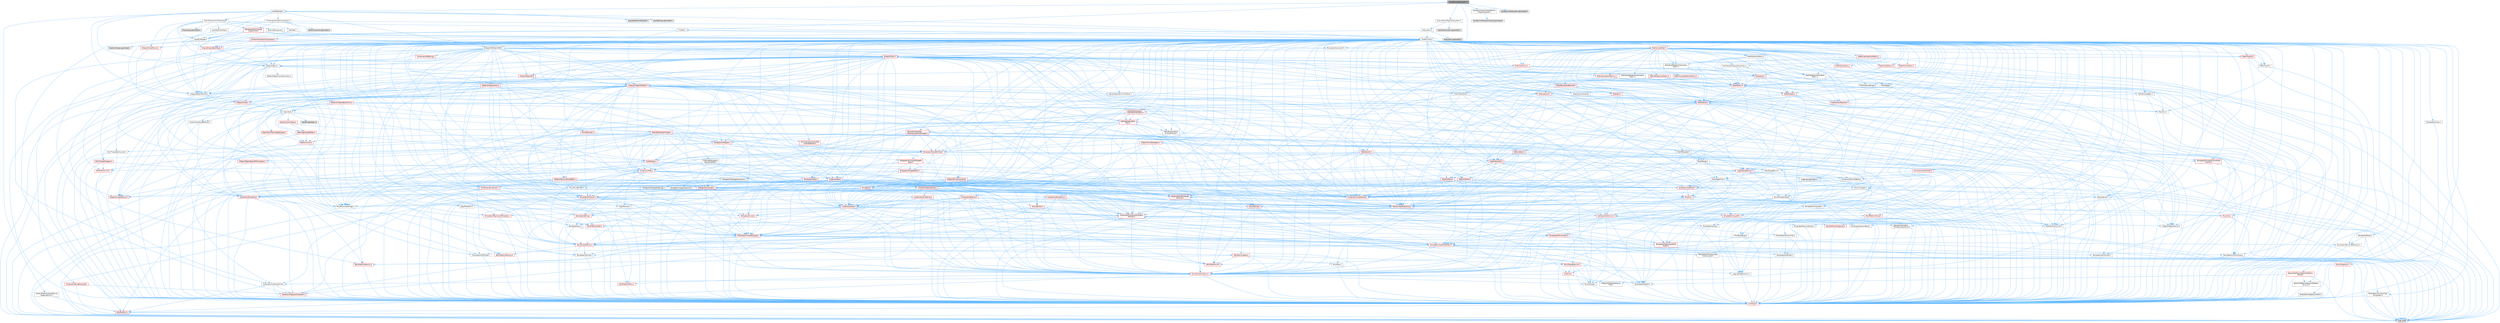 digraph "InputDeviceSubsystem.h"
{
 // INTERACTIVE_SVG=YES
 // LATEX_PDF_SIZE
  bgcolor="transparent";
  edge [fontname=Helvetica,fontsize=10,labelfontname=Helvetica,labelfontsize=10];
  node [fontname=Helvetica,fontsize=10,shape=box,height=0.2,width=0.4];
  Node1 [id="Node000001",label="InputDeviceSubsystem.h",height=0.2,width=0.4,color="gray40", fillcolor="grey60", style="filled", fontcolor="black",tooltip=" "];
  Node1 -> Node2 [id="edge1_Node000001_Node000002",color="steelblue1",style="solid",tooltip=" "];
  Node2 [id="Node000002",label="InputSettings.h",height=0.2,width=0.4,color="grey40", fillcolor="white", style="filled",URL="$da/d88/InputSettings_8h.html",tooltip=" "];
  Node2 -> Node3 [id="edge2_Node000002_Node000003",color="steelblue1",style="solid",tooltip=" "];
  Node3 [id="Node000003",label="CoreMinimal.h",height=0.2,width=0.4,color="grey40", fillcolor="white", style="filled",URL="$d7/d67/CoreMinimal_8h.html",tooltip=" "];
  Node3 -> Node4 [id="edge3_Node000003_Node000004",color="steelblue1",style="solid",tooltip=" "];
  Node4 [id="Node000004",label="CoreTypes.h",height=0.2,width=0.4,color="red", fillcolor="#FFF0F0", style="filled",URL="$dc/dec/CoreTypes_8h.html",tooltip=" "];
  Node4 -> Node5 [id="edge4_Node000004_Node000005",color="steelblue1",style="solid",tooltip=" "];
  Node5 [id="Node000005",label="HAL/Platform.h",height=0.2,width=0.4,color="red", fillcolor="#FFF0F0", style="filled",URL="$d9/dd0/Platform_8h.html",tooltip=" "];
  Node5 -> Node8 [id="edge5_Node000005_Node000008",color="steelblue1",style="solid",tooltip=" "];
  Node8 [id="Node000008",label="type_traits",height=0.2,width=0.4,color="grey60", fillcolor="#E0E0E0", style="filled",tooltip=" "];
  Node3 -> Node18 [id="edge6_Node000003_Node000018",color="steelblue1",style="solid",tooltip=" "];
  Node18 [id="Node000018",label="CoreFwd.h",height=0.2,width=0.4,color="red", fillcolor="#FFF0F0", style="filled",URL="$d1/d1e/CoreFwd_8h.html",tooltip=" "];
  Node18 -> Node4 [id="edge7_Node000018_Node000004",color="steelblue1",style="solid",tooltip=" "];
  Node18 -> Node19 [id="edge8_Node000018_Node000019",color="steelblue1",style="solid",tooltip=" "];
  Node19 [id="Node000019",label="Containers/ContainersFwd.h",height=0.2,width=0.4,color="grey40", fillcolor="white", style="filled",URL="$d4/d0a/ContainersFwd_8h.html",tooltip=" "];
  Node19 -> Node5 [id="edge9_Node000019_Node000005",color="steelblue1",style="solid",tooltip=" "];
  Node19 -> Node4 [id="edge10_Node000019_Node000004",color="steelblue1",style="solid",tooltip=" "];
  Node19 -> Node20 [id="edge11_Node000019_Node000020",color="steelblue1",style="solid",tooltip=" "];
  Node20 [id="Node000020",label="Traits/IsContiguousContainer.h",height=0.2,width=0.4,color="red", fillcolor="#FFF0F0", style="filled",URL="$d5/d3c/IsContiguousContainer_8h.html",tooltip=" "];
  Node20 -> Node4 [id="edge12_Node000020_Node000004",color="steelblue1",style="solid",tooltip=" "];
  Node18 -> Node24 [id="edge13_Node000018_Node000024",color="steelblue1",style="solid",tooltip=" "];
  Node24 [id="Node000024",label="UObject/UObjectHierarchy\lFwd.h",height=0.2,width=0.4,color="grey40", fillcolor="white", style="filled",URL="$d3/d13/UObjectHierarchyFwd_8h.html",tooltip=" "];
  Node3 -> Node24 [id="edge14_Node000003_Node000024",color="steelblue1",style="solid",tooltip=" "];
  Node3 -> Node19 [id="edge15_Node000003_Node000019",color="steelblue1",style="solid",tooltip=" "];
  Node3 -> Node25 [id="edge16_Node000003_Node000025",color="steelblue1",style="solid",tooltip=" "];
  Node25 [id="Node000025",label="Misc/VarArgs.h",height=0.2,width=0.4,color="grey40", fillcolor="white", style="filled",URL="$d5/d6f/VarArgs_8h.html",tooltip=" "];
  Node25 -> Node4 [id="edge17_Node000025_Node000004",color="steelblue1",style="solid",tooltip=" "];
  Node3 -> Node26 [id="edge18_Node000003_Node000026",color="steelblue1",style="solid",tooltip=" "];
  Node26 [id="Node000026",label="Logging/LogVerbosity.h",height=0.2,width=0.4,color="grey40", fillcolor="white", style="filled",URL="$d2/d8f/LogVerbosity_8h.html",tooltip=" "];
  Node26 -> Node4 [id="edge19_Node000026_Node000004",color="steelblue1",style="solid",tooltip=" "];
  Node3 -> Node27 [id="edge20_Node000003_Node000027",color="steelblue1",style="solid",tooltip=" "];
  Node27 [id="Node000027",label="Misc/OutputDevice.h",height=0.2,width=0.4,color="red", fillcolor="#FFF0F0", style="filled",URL="$d7/d32/OutputDevice_8h.html",tooltip=" "];
  Node27 -> Node18 [id="edge21_Node000027_Node000018",color="steelblue1",style="solid",tooltip=" "];
  Node27 -> Node4 [id="edge22_Node000027_Node000004",color="steelblue1",style="solid",tooltip=" "];
  Node27 -> Node26 [id="edge23_Node000027_Node000026",color="steelblue1",style="solid",tooltip=" "];
  Node27 -> Node25 [id="edge24_Node000027_Node000025",color="steelblue1",style="solid",tooltip=" "];
  Node3 -> Node33 [id="edge25_Node000003_Node000033",color="steelblue1",style="solid",tooltip=" "];
  Node33 [id="Node000033",label="HAL/PlatformCrt.h",height=0.2,width=0.4,color="red", fillcolor="#FFF0F0", style="filled",URL="$d8/d75/PlatformCrt_8h.html",tooltip=" "];
  Node3 -> Node43 [id="edge26_Node000003_Node000043",color="steelblue1",style="solid",tooltip=" "];
  Node43 [id="Node000043",label="HAL/PlatformMisc.h",height=0.2,width=0.4,color="red", fillcolor="#FFF0F0", style="filled",URL="$d0/df5/PlatformMisc_8h.html",tooltip=" "];
  Node43 -> Node4 [id="edge27_Node000043_Node000004",color="steelblue1",style="solid",tooltip=" "];
  Node3 -> Node62 [id="edge28_Node000003_Node000062",color="steelblue1",style="solid",tooltip=" "];
  Node62 [id="Node000062",label="Misc/AssertionMacros.h",height=0.2,width=0.4,color="red", fillcolor="#FFF0F0", style="filled",URL="$d0/dfa/AssertionMacros_8h.html",tooltip=" "];
  Node62 -> Node4 [id="edge29_Node000062_Node000004",color="steelblue1",style="solid",tooltip=" "];
  Node62 -> Node5 [id="edge30_Node000062_Node000005",color="steelblue1",style="solid",tooltip=" "];
  Node62 -> Node43 [id="edge31_Node000062_Node000043",color="steelblue1",style="solid",tooltip=" "];
  Node62 -> Node63 [id="edge32_Node000062_Node000063",color="steelblue1",style="solid",tooltip=" "];
  Node63 [id="Node000063",label="Templates/EnableIf.h",height=0.2,width=0.4,color="grey40", fillcolor="white", style="filled",URL="$d7/d60/EnableIf_8h.html",tooltip=" "];
  Node63 -> Node4 [id="edge33_Node000063_Node000004",color="steelblue1",style="solid",tooltip=" "];
  Node62 -> Node25 [id="edge34_Node000062_Node000025",color="steelblue1",style="solid",tooltip=" "];
  Node3 -> Node71 [id="edge35_Node000003_Node000071",color="steelblue1",style="solid",tooltip=" "];
  Node71 [id="Node000071",label="Templates/IsPointer.h",height=0.2,width=0.4,color="grey40", fillcolor="white", style="filled",URL="$d7/d05/IsPointer_8h.html",tooltip=" "];
  Node71 -> Node4 [id="edge36_Node000071_Node000004",color="steelblue1",style="solid",tooltip=" "];
  Node3 -> Node72 [id="edge37_Node000003_Node000072",color="steelblue1",style="solid",tooltip=" "];
  Node72 [id="Node000072",label="HAL/PlatformMemory.h",height=0.2,width=0.4,color="red", fillcolor="#FFF0F0", style="filled",URL="$de/d68/PlatformMemory_8h.html",tooltip=" "];
  Node72 -> Node4 [id="edge38_Node000072_Node000004",color="steelblue1",style="solid",tooltip=" "];
  Node3 -> Node55 [id="edge39_Node000003_Node000055",color="steelblue1",style="solid",tooltip=" "];
  Node55 [id="Node000055",label="HAL/PlatformAtomics.h",height=0.2,width=0.4,color="red", fillcolor="#FFF0F0", style="filled",URL="$d3/d36/PlatformAtomics_8h.html",tooltip=" "];
  Node55 -> Node4 [id="edge40_Node000055_Node000004",color="steelblue1",style="solid",tooltip=" "];
  Node3 -> Node77 [id="edge41_Node000003_Node000077",color="steelblue1",style="solid",tooltip=" "];
  Node77 [id="Node000077",label="Misc/Exec.h",height=0.2,width=0.4,color="grey40", fillcolor="white", style="filled",URL="$de/ddb/Exec_8h.html",tooltip=" "];
  Node77 -> Node4 [id="edge42_Node000077_Node000004",color="steelblue1",style="solid",tooltip=" "];
  Node77 -> Node62 [id="edge43_Node000077_Node000062",color="steelblue1",style="solid",tooltip=" "];
  Node3 -> Node78 [id="edge44_Node000003_Node000078",color="steelblue1",style="solid",tooltip=" "];
  Node78 [id="Node000078",label="HAL/MemoryBase.h",height=0.2,width=0.4,color="red", fillcolor="#FFF0F0", style="filled",URL="$d6/d9f/MemoryBase_8h.html",tooltip=" "];
  Node78 -> Node4 [id="edge45_Node000078_Node000004",color="steelblue1",style="solid",tooltip=" "];
  Node78 -> Node55 [id="edge46_Node000078_Node000055",color="steelblue1",style="solid",tooltip=" "];
  Node78 -> Node33 [id="edge47_Node000078_Node000033",color="steelblue1",style="solid",tooltip=" "];
  Node78 -> Node77 [id="edge48_Node000078_Node000077",color="steelblue1",style="solid",tooltip=" "];
  Node78 -> Node27 [id="edge49_Node000078_Node000027",color="steelblue1",style="solid",tooltip=" "];
  Node3 -> Node88 [id="edge50_Node000003_Node000088",color="steelblue1",style="solid",tooltip=" "];
  Node88 [id="Node000088",label="HAL/UnrealMemory.h",height=0.2,width=0.4,color="red", fillcolor="#FFF0F0", style="filled",URL="$d9/d96/UnrealMemory_8h.html",tooltip=" "];
  Node88 -> Node4 [id="edge51_Node000088_Node000004",color="steelblue1",style="solid",tooltip=" "];
  Node88 -> Node78 [id="edge52_Node000088_Node000078",color="steelblue1",style="solid",tooltip=" "];
  Node88 -> Node72 [id="edge53_Node000088_Node000072",color="steelblue1",style="solid",tooltip=" "];
  Node88 -> Node71 [id="edge54_Node000088_Node000071",color="steelblue1",style="solid",tooltip=" "];
  Node3 -> Node90 [id="edge55_Node000003_Node000090",color="steelblue1",style="solid",tooltip=" "];
  Node90 [id="Node000090",label="Templates/IsArithmetic.h",height=0.2,width=0.4,color="grey40", fillcolor="white", style="filled",URL="$d2/d5d/IsArithmetic_8h.html",tooltip=" "];
  Node90 -> Node4 [id="edge56_Node000090_Node000004",color="steelblue1",style="solid",tooltip=" "];
  Node3 -> Node84 [id="edge57_Node000003_Node000084",color="steelblue1",style="solid",tooltip=" "];
  Node84 [id="Node000084",label="Templates/AndOrNot.h",height=0.2,width=0.4,color="grey40", fillcolor="white", style="filled",URL="$db/d0a/AndOrNot_8h.html",tooltip=" "];
  Node84 -> Node4 [id="edge58_Node000084_Node000004",color="steelblue1",style="solid",tooltip=" "];
  Node3 -> Node91 [id="edge59_Node000003_Node000091",color="steelblue1",style="solid",tooltip=" "];
  Node91 [id="Node000091",label="Templates/IsPODType.h",height=0.2,width=0.4,color="grey40", fillcolor="white", style="filled",URL="$d7/db1/IsPODType_8h.html",tooltip=" "];
  Node91 -> Node4 [id="edge60_Node000091_Node000004",color="steelblue1",style="solid",tooltip=" "];
  Node3 -> Node92 [id="edge61_Node000003_Node000092",color="steelblue1",style="solid",tooltip=" "];
  Node92 [id="Node000092",label="Templates/IsUECoreType.h",height=0.2,width=0.4,color="grey40", fillcolor="white", style="filled",URL="$d1/db8/IsUECoreType_8h.html",tooltip=" "];
  Node92 -> Node4 [id="edge62_Node000092_Node000004",color="steelblue1",style="solid",tooltip=" "];
  Node92 -> Node8 [id="edge63_Node000092_Node000008",color="steelblue1",style="solid",tooltip=" "];
  Node3 -> Node85 [id="edge64_Node000003_Node000085",color="steelblue1",style="solid",tooltip=" "];
  Node85 [id="Node000085",label="Templates/IsTriviallyCopy\lConstructible.h",height=0.2,width=0.4,color="grey40", fillcolor="white", style="filled",URL="$d3/d78/IsTriviallyCopyConstructible_8h.html",tooltip=" "];
  Node85 -> Node4 [id="edge65_Node000085_Node000004",color="steelblue1",style="solid",tooltip=" "];
  Node85 -> Node8 [id="edge66_Node000085_Node000008",color="steelblue1",style="solid",tooltip=" "];
  Node3 -> Node93 [id="edge67_Node000003_Node000093",color="steelblue1",style="solid",tooltip=" "];
  Node93 [id="Node000093",label="Templates/UnrealTypeTraits.h",height=0.2,width=0.4,color="red", fillcolor="#FFF0F0", style="filled",URL="$d2/d2d/UnrealTypeTraits_8h.html",tooltip=" "];
  Node93 -> Node4 [id="edge68_Node000093_Node000004",color="steelblue1",style="solid",tooltip=" "];
  Node93 -> Node71 [id="edge69_Node000093_Node000071",color="steelblue1",style="solid",tooltip=" "];
  Node93 -> Node62 [id="edge70_Node000093_Node000062",color="steelblue1",style="solid",tooltip=" "];
  Node93 -> Node84 [id="edge71_Node000093_Node000084",color="steelblue1",style="solid",tooltip=" "];
  Node93 -> Node63 [id="edge72_Node000093_Node000063",color="steelblue1",style="solid",tooltip=" "];
  Node93 -> Node90 [id="edge73_Node000093_Node000090",color="steelblue1",style="solid",tooltip=" "];
  Node93 -> Node91 [id="edge74_Node000093_Node000091",color="steelblue1",style="solid",tooltip=" "];
  Node93 -> Node92 [id="edge75_Node000093_Node000092",color="steelblue1",style="solid",tooltip=" "];
  Node93 -> Node85 [id="edge76_Node000093_Node000085",color="steelblue1",style="solid",tooltip=" "];
  Node3 -> Node63 [id="edge77_Node000003_Node000063",color="steelblue1",style="solid",tooltip=" "];
  Node3 -> Node95 [id="edge78_Node000003_Node000095",color="steelblue1",style="solid",tooltip=" "];
  Node95 [id="Node000095",label="Templates/RemoveReference.h",height=0.2,width=0.4,color="grey40", fillcolor="white", style="filled",URL="$da/dbe/RemoveReference_8h.html",tooltip=" "];
  Node95 -> Node4 [id="edge79_Node000095_Node000004",color="steelblue1",style="solid",tooltip=" "];
  Node3 -> Node96 [id="edge80_Node000003_Node000096",color="steelblue1",style="solid",tooltip=" "];
  Node96 [id="Node000096",label="Templates/IntegralConstant.h",height=0.2,width=0.4,color="grey40", fillcolor="white", style="filled",URL="$db/d1b/IntegralConstant_8h.html",tooltip=" "];
  Node96 -> Node4 [id="edge81_Node000096_Node000004",color="steelblue1",style="solid",tooltip=" "];
  Node3 -> Node97 [id="edge82_Node000003_Node000097",color="steelblue1",style="solid",tooltip=" "];
  Node97 [id="Node000097",label="Templates/IsClass.h",height=0.2,width=0.4,color="grey40", fillcolor="white", style="filled",URL="$db/dcb/IsClass_8h.html",tooltip=" "];
  Node97 -> Node4 [id="edge83_Node000097_Node000004",color="steelblue1",style="solid",tooltip=" "];
  Node3 -> Node98 [id="edge84_Node000003_Node000098",color="steelblue1",style="solid",tooltip=" "];
  Node98 [id="Node000098",label="Templates/TypeCompatible\lBytes.h",height=0.2,width=0.4,color="red", fillcolor="#FFF0F0", style="filled",URL="$df/d0a/TypeCompatibleBytes_8h.html",tooltip=" "];
  Node98 -> Node4 [id="edge85_Node000098_Node000004",color="steelblue1",style="solid",tooltip=" "];
  Node98 -> Node8 [id="edge86_Node000098_Node000008",color="steelblue1",style="solid",tooltip=" "];
  Node3 -> Node20 [id="edge87_Node000003_Node000020",color="steelblue1",style="solid",tooltip=" "];
  Node3 -> Node99 [id="edge88_Node000003_Node000099",color="steelblue1",style="solid",tooltip=" "];
  Node99 [id="Node000099",label="Templates/UnrealTemplate.h",height=0.2,width=0.4,color="red", fillcolor="#FFF0F0", style="filled",URL="$d4/d24/UnrealTemplate_8h.html",tooltip=" "];
  Node99 -> Node4 [id="edge89_Node000099_Node000004",color="steelblue1",style="solid",tooltip=" "];
  Node99 -> Node71 [id="edge90_Node000099_Node000071",color="steelblue1",style="solid",tooltip=" "];
  Node99 -> Node88 [id="edge91_Node000099_Node000088",color="steelblue1",style="solid",tooltip=" "];
  Node99 -> Node93 [id="edge92_Node000099_Node000093",color="steelblue1",style="solid",tooltip=" "];
  Node99 -> Node95 [id="edge93_Node000099_Node000095",color="steelblue1",style="solid",tooltip=" "];
  Node99 -> Node98 [id="edge94_Node000099_Node000098",color="steelblue1",style="solid",tooltip=" "];
  Node99 -> Node20 [id="edge95_Node000099_Node000020",color="steelblue1",style="solid",tooltip=" "];
  Node99 -> Node8 [id="edge96_Node000099_Node000008",color="steelblue1",style="solid",tooltip=" "];
  Node3 -> Node48 [id="edge97_Node000003_Node000048",color="steelblue1",style="solid",tooltip=" "];
  Node48 [id="Node000048",label="Math/NumericLimits.h",height=0.2,width=0.4,color="grey40", fillcolor="white", style="filled",URL="$df/d1b/NumericLimits_8h.html",tooltip=" "];
  Node48 -> Node4 [id="edge98_Node000048_Node000004",color="steelblue1",style="solid",tooltip=" "];
  Node3 -> Node103 [id="edge99_Node000003_Node000103",color="steelblue1",style="solid",tooltip=" "];
  Node103 [id="Node000103",label="HAL/PlatformMath.h",height=0.2,width=0.4,color="red", fillcolor="#FFF0F0", style="filled",URL="$dc/d53/PlatformMath_8h.html",tooltip=" "];
  Node103 -> Node4 [id="edge100_Node000103_Node000004",color="steelblue1",style="solid",tooltip=" "];
  Node3 -> Node86 [id="edge101_Node000003_Node000086",color="steelblue1",style="solid",tooltip=" "];
  Node86 [id="Node000086",label="Templates/IsTriviallyCopy\lAssignable.h",height=0.2,width=0.4,color="grey40", fillcolor="white", style="filled",URL="$d2/df2/IsTriviallyCopyAssignable_8h.html",tooltip=" "];
  Node86 -> Node4 [id="edge102_Node000086_Node000004",color="steelblue1",style="solid",tooltip=" "];
  Node86 -> Node8 [id="edge103_Node000086_Node000008",color="steelblue1",style="solid",tooltip=" "];
  Node3 -> Node111 [id="edge104_Node000003_Node000111",color="steelblue1",style="solid",tooltip=" "];
  Node111 [id="Node000111",label="Templates/MemoryOps.h",height=0.2,width=0.4,color="red", fillcolor="#FFF0F0", style="filled",URL="$db/dea/MemoryOps_8h.html",tooltip=" "];
  Node111 -> Node4 [id="edge105_Node000111_Node000004",color="steelblue1",style="solid",tooltip=" "];
  Node111 -> Node88 [id="edge106_Node000111_Node000088",color="steelblue1",style="solid",tooltip=" "];
  Node111 -> Node86 [id="edge107_Node000111_Node000086",color="steelblue1",style="solid",tooltip=" "];
  Node111 -> Node85 [id="edge108_Node000111_Node000085",color="steelblue1",style="solid",tooltip=" "];
  Node111 -> Node93 [id="edge109_Node000111_Node000093",color="steelblue1",style="solid",tooltip=" "];
  Node111 -> Node8 [id="edge110_Node000111_Node000008",color="steelblue1",style="solid",tooltip=" "];
  Node3 -> Node112 [id="edge111_Node000003_Node000112",color="steelblue1",style="solid",tooltip=" "];
  Node112 [id="Node000112",label="Containers/ContainerAllocation\lPolicies.h",height=0.2,width=0.4,color="red", fillcolor="#FFF0F0", style="filled",URL="$d7/dff/ContainerAllocationPolicies_8h.html",tooltip=" "];
  Node112 -> Node4 [id="edge112_Node000112_Node000004",color="steelblue1",style="solid",tooltip=" "];
  Node112 -> Node112 [id="edge113_Node000112_Node000112",color="steelblue1",style="solid",tooltip=" "];
  Node112 -> Node103 [id="edge114_Node000112_Node000103",color="steelblue1",style="solid",tooltip=" "];
  Node112 -> Node88 [id="edge115_Node000112_Node000088",color="steelblue1",style="solid",tooltip=" "];
  Node112 -> Node48 [id="edge116_Node000112_Node000048",color="steelblue1",style="solid",tooltip=" "];
  Node112 -> Node62 [id="edge117_Node000112_Node000062",color="steelblue1",style="solid",tooltip=" "];
  Node112 -> Node111 [id="edge118_Node000112_Node000111",color="steelblue1",style="solid",tooltip=" "];
  Node112 -> Node98 [id="edge119_Node000112_Node000098",color="steelblue1",style="solid",tooltip=" "];
  Node112 -> Node8 [id="edge120_Node000112_Node000008",color="steelblue1",style="solid",tooltip=" "];
  Node3 -> Node115 [id="edge121_Node000003_Node000115",color="steelblue1",style="solid",tooltip=" "];
  Node115 [id="Node000115",label="Templates/IsEnumClass.h",height=0.2,width=0.4,color="grey40", fillcolor="white", style="filled",URL="$d7/d15/IsEnumClass_8h.html",tooltip=" "];
  Node115 -> Node4 [id="edge122_Node000115_Node000004",color="steelblue1",style="solid",tooltip=" "];
  Node115 -> Node84 [id="edge123_Node000115_Node000084",color="steelblue1",style="solid",tooltip=" "];
  Node3 -> Node116 [id="edge124_Node000003_Node000116",color="steelblue1",style="solid",tooltip=" "];
  Node116 [id="Node000116",label="HAL/PlatformProperties.h",height=0.2,width=0.4,color="red", fillcolor="#FFF0F0", style="filled",URL="$d9/db0/PlatformProperties_8h.html",tooltip=" "];
  Node116 -> Node4 [id="edge125_Node000116_Node000004",color="steelblue1",style="solid",tooltip=" "];
  Node3 -> Node119 [id="edge126_Node000003_Node000119",color="steelblue1",style="solid",tooltip=" "];
  Node119 [id="Node000119",label="Misc/EngineVersionBase.h",height=0.2,width=0.4,color="grey40", fillcolor="white", style="filled",URL="$d5/d2b/EngineVersionBase_8h.html",tooltip=" "];
  Node119 -> Node4 [id="edge127_Node000119_Node000004",color="steelblue1",style="solid",tooltip=" "];
  Node3 -> Node120 [id="edge128_Node000003_Node000120",color="steelblue1",style="solid",tooltip=" "];
  Node120 [id="Node000120",label="Internationalization\l/TextNamespaceFwd.h",height=0.2,width=0.4,color="grey40", fillcolor="white", style="filled",URL="$d8/d97/TextNamespaceFwd_8h.html",tooltip=" "];
  Node120 -> Node4 [id="edge129_Node000120_Node000004",color="steelblue1",style="solid",tooltip=" "];
  Node3 -> Node121 [id="edge130_Node000003_Node000121",color="steelblue1",style="solid",tooltip=" "];
  Node121 [id="Node000121",label="Serialization/Archive.h",height=0.2,width=0.4,color="red", fillcolor="#FFF0F0", style="filled",URL="$d7/d3b/Archive_8h.html",tooltip=" "];
  Node121 -> Node18 [id="edge131_Node000121_Node000018",color="steelblue1",style="solid",tooltip=" "];
  Node121 -> Node4 [id="edge132_Node000121_Node000004",color="steelblue1",style="solid",tooltip=" "];
  Node121 -> Node116 [id="edge133_Node000121_Node000116",color="steelblue1",style="solid",tooltip=" "];
  Node121 -> Node120 [id="edge134_Node000121_Node000120",color="steelblue1",style="solid",tooltip=" "];
  Node121 -> Node62 [id="edge135_Node000121_Node000062",color="steelblue1",style="solid",tooltip=" "];
  Node121 -> Node119 [id="edge136_Node000121_Node000119",color="steelblue1",style="solid",tooltip=" "];
  Node121 -> Node25 [id="edge137_Node000121_Node000025",color="steelblue1",style="solid",tooltip=" "];
  Node121 -> Node63 [id="edge138_Node000121_Node000063",color="steelblue1",style="solid",tooltip=" "];
  Node121 -> Node115 [id="edge139_Node000121_Node000115",color="steelblue1",style="solid",tooltip=" "];
  Node121 -> Node99 [id="edge140_Node000121_Node000099",color="steelblue1",style="solid",tooltip=" "];
  Node121 -> Node124 [id="edge141_Node000121_Node000124",color="steelblue1",style="solid",tooltip=" "];
  Node124 [id="Node000124",label="UObject/ObjectVersion.h",height=0.2,width=0.4,color="grey40", fillcolor="white", style="filled",URL="$da/d63/ObjectVersion_8h.html",tooltip=" "];
  Node124 -> Node4 [id="edge142_Node000124_Node000004",color="steelblue1",style="solid",tooltip=" "];
  Node3 -> Node125 [id="edge143_Node000003_Node000125",color="steelblue1",style="solid",tooltip=" "];
  Node125 [id="Node000125",label="Templates/Less.h",height=0.2,width=0.4,color="grey40", fillcolor="white", style="filled",URL="$de/dc8/Less_8h.html",tooltip=" "];
  Node125 -> Node4 [id="edge144_Node000125_Node000004",color="steelblue1",style="solid",tooltip=" "];
  Node125 -> Node99 [id="edge145_Node000125_Node000099",color="steelblue1",style="solid",tooltip=" "];
  Node3 -> Node126 [id="edge146_Node000003_Node000126",color="steelblue1",style="solid",tooltip=" "];
  Node126 [id="Node000126",label="Templates/Sorting.h",height=0.2,width=0.4,color="red", fillcolor="#FFF0F0", style="filled",URL="$d3/d9e/Sorting_8h.html",tooltip=" "];
  Node126 -> Node4 [id="edge147_Node000126_Node000004",color="steelblue1",style="solid",tooltip=" "];
  Node126 -> Node103 [id="edge148_Node000126_Node000103",color="steelblue1",style="solid",tooltip=" "];
  Node126 -> Node125 [id="edge149_Node000126_Node000125",color="steelblue1",style="solid",tooltip=" "];
  Node3 -> Node137 [id="edge150_Node000003_Node000137",color="steelblue1",style="solid",tooltip=" "];
  Node137 [id="Node000137",label="Misc/Char.h",height=0.2,width=0.4,color="red", fillcolor="#FFF0F0", style="filled",URL="$d0/d58/Char_8h.html",tooltip=" "];
  Node137 -> Node4 [id="edge151_Node000137_Node000004",color="steelblue1",style="solid",tooltip=" "];
  Node137 -> Node8 [id="edge152_Node000137_Node000008",color="steelblue1",style="solid",tooltip=" "];
  Node3 -> Node140 [id="edge153_Node000003_Node000140",color="steelblue1",style="solid",tooltip=" "];
  Node140 [id="Node000140",label="GenericPlatform/GenericPlatform\lStricmp.h",height=0.2,width=0.4,color="grey40", fillcolor="white", style="filled",URL="$d2/d86/GenericPlatformStricmp_8h.html",tooltip=" "];
  Node140 -> Node4 [id="edge154_Node000140_Node000004",color="steelblue1",style="solid",tooltip=" "];
  Node3 -> Node141 [id="edge155_Node000003_Node000141",color="steelblue1",style="solid",tooltip=" "];
  Node141 [id="Node000141",label="GenericPlatform/GenericPlatform\lString.h",height=0.2,width=0.4,color="red", fillcolor="#FFF0F0", style="filled",URL="$dd/d20/GenericPlatformString_8h.html",tooltip=" "];
  Node141 -> Node4 [id="edge156_Node000141_Node000004",color="steelblue1",style="solid",tooltip=" "];
  Node141 -> Node140 [id="edge157_Node000141_Node000140",color="steelblue1",style="solid",tooltip=" "];
  Node141 -> Node63 [id="edge158_Node000141_Node000063",color="steelblue1",style="solid",tooltip=" "];
  Node141 -> Node8 [id="edge159_Node000141_Node000008",color="steelblue1",style="solid",tooltip=" "];
  Node3 -> Node74 [id="edge160_Node000003_Node000074",color="steelblue1",style="solid",tooltip=" "];
  Node74 [id="Node000074",label="HAL/PlatformString.h",height=0.2,width=0.4,color="red", fillcolor="#FFF0F0", style="filled",URL="$db/db5/PlatformString_8h.html",tooltip=" "];
  Node74 -> Node4 [id="edge161_Node000074_Node000004",color="steelblue1",style="solid",tooltip=" "];
  Node3 -> Node144 [id="edge162_Node000003_Node000144",color="steelblue1",style="solid",tooltip=" "];
  Node144 [id="Node000144",label="Misc/CString.h",height=0.2,width=0.4,color="red", fillcolor="#FFF0F0", style="filled",URL="$d2/d49/CString_8h.html",tooltip=" "];
  Node144 -> Node4 [id="edge163_Node000144_Node000004",color="steelblue1",style="solid",tooltip=" "];
  Node144 -> Node33 [id="edge164_Node000144_Node000033",color="steelblue1",style="solid",tooltip=" "];
  Node144 -> Node74 [id="edge165_Node000144_Node000074",color="steelblue1",style="solid",tooltip=" "];
  Node144 -> Node62 [id="edge166_Node000144_Node000062",color="steelblue1",style="solid",tooltip=" "];
  Node144 -> Node137 [id="edge167_Node000144_Node000137",color="steelblue1",style="solid",tooltip=" "];
  Node144 -> Node25 [id="edge168_Node000144_Node000025",color="steelblue1",style="solid",tooltip=" "];
  Node3 -> Node145 [id="edge169_Node000003_Node000145",color="steelblue1",style="solid",tooltip=" "];
  Node145 [id="Node000145",label="Misc/Crc.h",height=0.2,width=0.4,color="red", fillcolor="#FFF0F0", style="filled",URL="$d4/dd2/Crc_8h.html",tooltip=" "];
  Node145 -> Node4 [id="edge170_Node000145_Node000004",color="steelblue1",style="solid",tooltip=" "];
  Node145 -> Node74 [id="edge171_Node000145_Node000074",color="steelblue1",style="solid",tooltip=" "];
  Node145 -> Node62 [id="edge172_Node000145_Node000062",color="steelblue1",style="solid",tooltip=" "];
  Node145 -> Node144 [id="edge173_Node000145_Node000144",color="steelblue1",style="solid",tooltip=" "];
  Node145 -> Node137 [id="edge174_Node000145_Node000137",color="steelblue1",style="solid",tooltip=" "];
  Node145 -> Node93 [id="edge175_Node000145_Node000093",color="steelblue1",style="solid",tooltip=" "];
  Node3 -> Node136 [id="edge176_Node000003_Node000136",color="steelblue1",style="solid",tooltip=" "];
  Node136 [id="Node000136",label="Math/UnrealMathUtility.h",height=0.2,width=0.4,color="red", fillcolor="#FFF0F0", style="filled",URL="$db/db8/UnrealMathUtility_8h.html",tooltip=" "];
  Node136 -> Node4 [id="edge177_Node000136_Node000004",color="steelblue1",style="solid",tooltip=" "];
  Node136 -> Node62 [id="edge178_Node000136_Node000062",color="steelblue1",style="solid",tooltip=" "];
  Node136 -> Node103 [id="edge179_Node000136_Node000103",color="steelblue1",style="solid",tooltip=" "];
  Node3 -> Node146 [id="edge180_Node000003_Node000146",color="steelblue1",style="solid",tooltip=" "];
  Node146 [id="Node000146",label="Containers/UnrealString.h",height=0.2,width=0.4,color="red", fillcolor="#FFF0F0", style="filled",URL="$d5/dba/UnrealString_8h.html",tooltip=" "];
  Node3 -> Node150 [id="edge181_Node000003_Node000150",color="steelblue1",style="solid",tooltip=" "];
  Node150 [id="Node000150",label="Containers/Array.h",height=0.2,width=0.4,color="red", fillcolor="#FFF0F0", style="filled",URL="$df/dd0/Array_8h.html",tooltip=" "];
  Node150 -> Node4 [id="edge182_Node000150_Node000004",color="steelblue1",style="solid",tooltip=" "];
  Node150 -> Node62 [id="edge183_Node000150_Node000062",color="steelblue1",style="solid",tooltip=" "];
  Node150 -> Node88 [id="edge184_Node000150_Node000088",color="steelblue1",style="solid",tooltip=" "];
  Node150 -> Node93 [id="edge185_Node000150_Node000093",color="steelblue1",style="solid",tooltip=" "];
  Node150 -> Node99 [id="edge186_Node000150_Node000099",color="steelblue1",style="solid",tooltip=" "];
  Node150 -> Node112 [id="edge187_Node000150_Node000112",color="steelblue1",style="solid",tooltip=" "];
  Node150 -> Node121 [id="edge188_Node000150_Node000121",color="steelblue1",style="solid",tooltip=" "];
  Node150 -> Node129 [id="edge189_Node000150_Node000129",color="steelblue1",style="solid",tooltip=" "];
  Node129 [id="Node000129",label="Templates/Invoke.h",height=0.2,width=0.4,color="red", fillcolor="#FFF0F0", style="filled",URL="$d7/deb/Invoke_8h.html",tooltip=" "];
  Node129 -> Node4 [id="edge190_Node000129_Node000004",color="steelblue1",style="solid",tooltip=" "];
  Node129 -> Node99 [id="edge191_Node000129_Node000099",color="steelblue1",style="solid",tooltip=" "];
  Node129 -> Node8 [id="edge192_Node000129_Node000008",color="steelblue1",style="solid",tooltip=" "];
  Node150 -> Node125 [id="edge193_Node000150_Node000125",color="steelblue1",style="solid",tooltip=" "];
  Node150 -> Node126 [id="edge194_Node000150_Node000126",color="steelblue1",style="solid",tooltip=" "];
  Node150 -> Node173 [id="edge195_Node000150_Node000173",color="steelblue1",style="solid",tooltip=" "];
  Node173 [id="Node000173",label="Templates/AlignmentTemplates.h",height=0.2,width=0.4,color="red", fillcolor="#FFF0F0", style="filled",URL="$dd/d32/AlignmentTemplates_8h.html",tooltip=" "];
  Node173 -> Node4 [id="edge196_Node000173_Node000004",color="steelblue1",style="solid",tooltip=" "];
  Node173 -> Node71 [id="edge197_Node000173_Node000071",color="steelblue1",style="solid",tooltip=" "];
  Node150 -> Node8 [id="edge198_Node000150_Node000008",color="steelblue1",style="solid",tooltip=" "];
  Node3 -> Node174 [id="edge199_Node000003_Node000174",color="steelblue1",style="solid",tooltip=" "];
  Node174 [id="Node000174",label="Misc/FrameNumber.h",height=0.2,width=0.4,color="grey40", fillcolor="white", style="filled",URL="$dd/dbd/FrameNumber_8h.html",tooltip=" "];
  Node174 -> Node4 [id="edge200_Node000174_Node000004",color="steelblue1",style="solid",tooltip=" "];
  Node174 -> Node48 [id="edge201_Node000174_Node000048",color="steelblue1",style="solid",tooltip=" "];
  Node174 -> Node136 [id="edge202_Node000174_Node000136",color="steelblue1",style="solid",tooltip=" "];
  Node174 -> Node63 [id="edge203_Node000174_Node000063",color="steelblue1",style="solid",tooltip=" "];
  Node174 -> Node93 [id="edge204_Node000174_Node000093",color="steelblue1",style="solid",tooltip=" "];
  Node3 -> Node175 [id="edge205_Node000003_Node000175",color="steelblue1",style="solid",tooltip=" "];
  Node175 [id="Node000175",label="Misc/Timespan.h",height=0.2,width=0.4,color="grey40", fillcolor="white", style="filled",URL="$da/dd9/Timespan_8h.html",tooltip=" "];
  Node175 -> Node4 [id="edge206_Node000175_Node000004",color="steelblue1",style="solid",tooltip=" "];
  Node175 -> Node176 [id="edge207_Node000175_Node000176",color="steelblue1",style="solid",tooltip=" "];
  Node176 [id="Node000176",label="Math/Interval.h",height=0.2,width=0.4,color="grey40", fillcolor="white", style="filled",URL="$d1/d55/Interval_8h.html",tooltip=" "];
  Node176 -> Node4 [id="edge208_Node000176_Node000004",color="steelblue1",style="solid",tooltip=" "];
  Node176 -> Node90 [id="edge209_Node000176_Node000090",color="steelblue1",style="solid",tooltip=" "];
  Node176 -> Node93 [id="edge210_Node000176_Node000093",color="steelblue1",style="solid",tooltip=" "];
  Node176 -> Node48 [id="edge211_Node000176_Node000048",color="steelblue1",style="solid",tooltip=" "];
  Node176 -> Node136 [id="edge212_Node000176_Node000136",color="steelblue1",style="solid",tooltip=" "];
  Node175 -> Node136 [id="edge213_Node000175_Node000136",color="steelblue1",style="solid",tooltip=" "];
  Node175 -> Node62 [id="edge214_Node000175_Node000062",color="steelblue1",style="solid",tooltip=" "];
  Node3 -> Node177 [id="edge215_Node000003_Node000177",color="steelblue1",style="solid",tooltip=" "];
  Node177 [id="Node000177",label="Containers/StringConv.h",height=0.2,width=0.4,color="red", fillcolor="#FFF0F0", style="filled",URL="$d3/ddf/StringConv_8h.html",tooltip=" "];
  Node177 -> Node4 [id="edge216_Node000177_Node000004",color="steelblue1",style="solid",tooltip=" "];
  Node177 -> Node62 [id="edge217_Node000177_Node000062",color="steelblue1",style="solid",tooltip=" "];
  Node177 -> Node112 [id="edge218_Node000177_Node000112",color="steelblue1",style="solid",tooltip=" "];
  Node177 -> Node150 [id="edge219_Node000177_Node000150",color="steelblue1",style="solid",tooltip=" "];
  Node177 -> Node144 [id="edge220_Node000177_Node000144",color="steelblue1",style="solid",tooltip=" "];
  Node177 -> Node178 [id="edge221_Node000177_Node000178",color="steelblue1",style="solid",tooltip=" "];
  Node178 [id="Node000178",label="Templates/IsArray.h",height=0.2,width=0.4,color="grey40", fillcolor="white", style="filled",URL="$d8/d8d/IsArray_8h.html",tooltip=" "];
  Node178 -> Node4 [id="edge222_Node000178_Node000004",color="steelblue1",style="solid",tooltip=" "];
  Node177 -> Node99 [id="edge223_Node000177_Node000099",color="steelblue1",style="solid",tooltip=" "];
  Node177 -> Node93 [id="edge224_Node000177_Node000093",color="steelblue1",style="solid",tooltip=" "];
  Node177 -> Node20 [id="edge225_Node000177_Node000020",color="steelblue1",style="solid",tooltip=" "];
  Node177 -> Node8 [id="edge226_Node000177_Node000008",color="steelblue1",style="solid",tooltip=" "];
  Node3 -> Node179 [id="edge227_Node000003_Node000179",color="steelblue1",style="solid",tooltip=" "];
  Node179 [id="Node000179",label="UObject/UnrealNames.h",height=0.2,width=0.4,color="red", fillcolor="#FFF0F0", style="filled",URL="$d8/db1/UnrealNames_8h.html",tooltip=" "];
  Node179 -> Node4 [id="edge228_Node000179_Node000004",color="steelblue1",style="solid",tooltip=" "];
  Node3 -> Node181 [id="edge229_Node000003_Node000181",color="steelblue1",style="solid",tooltip=" "];
  Node181 [id="Node000181",label="UObject/NameTypes.h",height=0.2,width=0.4,color="red", fillcolor="#FFF0F0", style="filled",URL="$d6/d35/NameTypes_8h.html",tooltip=" "];
  Node181 -> Node4 [id="edge230_Node000181_Node000004",color="steelblue1",style="solid",tooltip=" "];
  Node181 -> Node62 [id="edge231_Node000181_Node000062",color="steelblue1",style="solid",tooltip=" "];
  Node181 -> Node88 [id="edge232_Node000181_Node000088",color="steelblue1",style="solid",tooltip=" "];
  Node181 -> Node93 [id="edge233_Node000181_Node000093",color="steelblue1",style="solid",tooltip=" "];
  Node181 -> Node99 [id="edge234_Node000181_Node000099",color="steelblue1",style="solid",tooltip=" "];
  Node181 -> Node146 [id="edge235_Node000181_Node000146",color="steelblue1",style="solid",tooltip=" "];
  Node181 -> Node177 [id="edge236_Node000181_Node000177",color="steelblue1",style="solid",tooltip=" "];
  Node181 -> Node45 [id="edge237_Node000181_Node000045",color="steelblue1",style="solid",tooltip=" "];
  Node45 [id="Node000045",label="Containers/StringFwd.h",height=0.2,width=0.4,color="red", fillcolor="#FFF0F0", style="filled",URL="$df/d37/StringFwd_8h.html",tooltip=" "];
  Node45 -> Node4 [id="edge238_Node000045_Node000004",color="steelblue1",style="solid",tooltip=" "];
  Node45 -> Node20 [id="edge239_Node000045_Node000020",color="steelblue1",style="solid",tooltip=" "];
  Node181 -> Node179 [id="edge240_Node000181_Node000179",color="steelblue1",style="solid",tooltip=" "];
  Node3 -> Node189 [id="edge241_Node000003_Node000189",color="steelblue1",style="solid",tooltip=" "];
  Node189 [id="Node000189",label="Misc/Parse.h",height=0.2,width=0.4,color="red", fillcolor="#FFF0F0", style="filled",URL="$dc/d71/Parse_8h.html",tooltip=" "];
  Node189 -> Node45 [id="edge242_Node000189_Node000045",color="steelblue1",style="solid",tooltip=" "];
  Node189 -> Node146 [id="edge243_Node000189_Node000146",color="steelblue1",style="solid",tooltip=" "];
  Node189 -> Node4 [id="edge244_Node000189_Node000004",color="steelblue1",style="solid",tooltip=" "];
  Node189 -> Node33 [id="edge245_Node000189_Node000033",color="steelblue1",style="solid",tooltip=" "];
  Node189 -> Node50 [id="edge246_Node000189_Node000050",color="steelblue1",style="solid",tooltip=" "];
  Node50 [id="Node000050",label="Misc/EnumClassFlags.h",height=0.2,width=0.4,color="grey40", fillcolor="white", style="filled",URL="$d8/de7/EnumClassFlags_8h.html",tooltip=" "];
  Node189 -> Node190 [id="edge247_Node000189_Node000190",color="steelblue1",style="solid",tooltip=" "];
  Node190 [id="Node000190",label="Templates/Function.h",height=0.2,width=0.4,color="red", fillcolor="#FFF0F0", style="filled",URL="$df/df5/Function_8h.html",tooltip=" "];
  Node190 -> Node4 [id="edge248_Node000190_Node000004",color="steelblue1",style="solid",tooltip=" "];
  Node190 -> Node62 [id="edge249_Node000190_Node000062",color="steelblue1",style="solid",tooltip=" "];
  Node190 -> Node88 [id="edge250_Node000190_Node000088",color="steelblue1",style="solid",tooltip=" "];
  Node190 -> Node93 [id="edge251_Node000190_Node000093",color="steelblue1",style="solid",tooltip=" "];
  Node190 -> Node129 [id="edge252_Node000190_Node000129",color="steelblue1",style="solid",tooltip=" "];
  Node190 -> Node99 [id="edge253_Node000190_Node000099",color="steelblue1",style="solid",tooltip=" "];
  Node190 -> Node136 [id="edge254_Node000190_Node000136",color="steelblue1",style="solid",tooltip=" "];
  Node190 -> Node8 [id="edge255_Node000190_Node000008",color="steelblue1",style="solid",tooltip=" "];
  Node3 -> Node173 [id="edge256_Node000003_Node000173",color="steelblue1",style="solid",tooltip=" "];
  Node3 -> Node192 [id="edge257_Node000003_Node000192",color="steelblue1",style="solid",tooltip=" "];
  Node192 [id="Node000192",label="Misc/StructBuilder.h",height=0.2,width=0.4,color="grey40", fillcolor="white", style="filled",URL="$d9/db3/StructBuilder_8h.html",tooltip=" "];
  Node192 -> Node4 [id="edge258_Node000192_Node000004",color="steelblue1",style="solid",tooltip=" "];
  Node192 -> Node136 [id="edge259_Node000192_Node000136",color="steelblue1",style="solid",tooltip=" "];
  Node192 -> Node173 [id="edge260_Node000192_Node000173",color="steelblue1",style="solid",tooltip=" "];
  Node3 -> Node105 [id="edge261_Node000003_Node000105",color="steelblue1",style="solid",tooltip=" "];
  Node105 [id="Node000105",label="Templates/Decay.h",height=0.2,width=0.4,color="grey40", fillcolor="white", style="filled",URL="$dd/d0f/Decay_8h.html",tooltip=" "];
  Node105 -> Node4 [id="edge262_Node000105_Node000004",color="steelblue1",style="solid",tooltip=" "];
  Node105 -> Node95 [id="edge263_Node000105_Node000095",color="steelblue1",style="solid",tooltip=" "];
  Node105 -> Node8 [id="edge264_Node000105_Node000008",color="steelblue1",style="solid",tooltip=" "];
  Node3 -> Node193 [id="edge265_Node000003_Node000193",color="steelblue1",style="solid",tooltip=" "];
  Node193 [id="Node000193",label="Templates/PointerIsConvertible\lFromTo.h",height=0.2,width=0.4,color="red", fillcolor="#FFF0F0", style="filled",URL="$d6/d65/PointerIsConvertibleFromTo_8h.html",tooltip=" "];
  Node193 -> Node4 [id="edge266_Node000193_Node000004",color="steelblue1",style="solid",tooltip=" "];
  Node193 -> Node8 [id="edge267_Node000193_Node000008",color="steelblue1",style="solid",tooltip=" "];
  Node3 -> Node129 [id="edge268_Node000003_Node000129",color="steelblue1",style="solid",tooltip=" "];
  Node3 -> Node190 [id="edge269_Node000003_Node000190",color="steelblue1",style="solid",tooltip=" "];
  Node3 -> Node162 [id="edge270_Node000003_Node000162",color="steelblue1",style="solid",tooltip=" "];
  Node162 [id="Node000162",label="Templates/TypeHash.h",height=0.2,width=0.4,color="red", fillcolor="#FFF0F0", style="filled",URL="$d1/d62/TypeHash_8h.html",tooltip=" "];
  Node162 -> Node4 [id="edge271_Node000162_Node000004",color="steelblue1",style="solid",tooltip=" "];
  Node162 -> Node145 [id="edge272_Node000162_Node000145",color="steelblue1",style="solid",tooltip=" "];
  Node162 -> Node8 [id="edge273_Node000162_Node000008",color="steelblue1",style="solid",tooltip=" "];
  Node3 -> Node194 [id="edge274_Node000003_Node000194",color="steelblue1",style="solid",tooltip=" "];
  Node194 [id="Node000194",label="Containers/ScriptArray.h",height=0.2,width=0.4,color="red", fillcolor="#FFF0F0", style="filled",URL="$dc/daf/ScriptArray_8h.html",tooltip=" "];
  Node194 -> Node4 [id="edge275_Node000194_Node000004",color="steelblue1",style="solid",tooltip=" "];
  Node194 -> Node62 [id="edge276_Node000194_Node000062",color="steelblue1",style="solid",tooltip=" "];
  Node194 -> Node88 [id="edge277_Node000194_Node000088",color="steelblue1",style="solid",tooltip=" "];
  Node194 -> Node112 [id="edge278_Node000194_Node000112",color="steelblue1",style="solid",tooltip=" "];
  Node194 -> Node150 [id="edge279_Node000194_Node000150",color="steelblue1",style="solid",tooltip=" "];
  Node3 -> Node195 [id="edge280_Node000003_Node000195",color="steelblue1",style="solid",tooltip=" "];
  Node195 [id="Node000195",label="Containers/BitArray.h",height=0.2,width=0.4,color="red", fillcolor="#FFF0F0", style="filled",URL="$d1/de4/BitArray_8h.html",tooltip=" "];
  Node195 -> Node112 [id="edge281_Node000195_Node000112",color="steelblue1",style="solid",tooltip=" "];
  Node195 -> Node4 [id="edge282_Node000195_Node000004",color="steelblue1",style="solid",tooltip=" "];
  Node195 -> Node55 [id="edge283_Node000195_Node000055",color="steelblue1",style="solid",tooltip=" "];
  Node195 -> Node88 [id="edge284_Node000195_Node000088",color="steelblue1",style="solid",tooltip=" "];
  Node195 -> Node136 [id="edge285_Node000195_Node000136",color="steelblue1",style="solid",tooltip=" "];
  Node195 -> Node62 [id="edge286_Node000195_Node000062",color="steelblue1",style="solid",tooltip=" "];
  Node195 -> Node50 [id="edge287_Node000195_Node000050",color="steelblue1",style="solid",tooltip=" "];
  Node195 -> Node121 [id="edge288_Node000195_Node000121",color="steelblue1",style="solid",tooltip=" "];
  Node195 -> Node63 [id="edge289_Node000195_Node000063",color="steelblue1",style="solid",tooltip=" "];
  Node195 -> Node129 [id="edge290_Node000195_Node000129",color="steelblue1",style="solid",tooltip=" "];
  Node195 -> Node99 [id="edge291_Node000195_Node000099",color="steelblue1",style="solid",tooltip=" "];
  Node195 -> Node93 [id="edge292_Node000195_Node000093",color="steelblue1",style="solid",tooltip=" "];
  Node3 -> Node196 [id="edge293_Node000003_Node000196",color="steelblue1",style="solid",tooltip=" "];
  Node196 [id="Node000196",label="Containers/SparseArray.h",height=0.2,width=0.4,color="red", fillcolor="#FFF0F0", style="filled",URL="$d5/dbf/SparseArray_8h.html",tooltip=" "];
  Node196 -> Node4 [id="edge294_Node000196_Node000004",color="steelblue1",style="solid",tooltip=" "];
  Node196 -> Node62 [id="edge295_Node000196_Node000062",color="steelblue1",style="solid",tooltip=" "];
  Node196 -> Node88 [id="edge296_Node000196_Node000088",color="steelblue1",style="solid",tooltip=" "];
  Node196 -> Node93 [id="edge297_Node000196_Node000093",color="steelblue1",style="solid",tooltip=" "];
  Node196 -> Node99 [id="edge298_Node000196_Node000099",color="steelblue1",style="solid",tooltip=" "];
  Node196 -> Node112 [id="edge299_Node000196_Node000112",color="steelblue1",style="solid",tooltip=" "];
  Node196 -> Node125 [id="edge300_Node000196_Node000125",color="steelblue1",style="solid",tooltip=" "];
  Node196 -> Node150 [id="edge301_Node000196_Node000150",color="steelblue1",style="solid",tooltip=" "];
  Node196 -> Node136 [id="edge302_Node000196_Node000136",color="steelblue1",style="solid",tooltip=" "];
  Node196 -> Node194 [id="edge303_Node000196_Node000194",color="steelblue1",style="solid",tooltip=" "];
  Node196 -> Node195 [id="edge304_Node000196_Node000195",color="steelblue1",style="solid",tooltip=" "];
  Node196 -> Node197 [id="edge305_Node000196_Node000197",color="steelblue1",style="solid",tooltip=" "];
  Node197 [id="Node000197",label="Serialization/Structured\lArchive.h",height=0.2,width=0.4,color="red", fillcolor="#FFF0F0", style="filled",URL="$d9/d1e/StructuredArchive_8h.html",tooltip=" "];
  Node197 -> Node150 [id="edge306_Node000197_Node000150",color="steelblue1",style="solid",tooltip=" "];
  Node197 -> Node112 [id="edge307_Node000197_Node000112",color="steelblue1",style="solid",tooltip=" "];
  Node197 -> Node4 [id="edge308_Node000197_Node000004",color="steelblue1",style="solid",tooltip=" "];
  Node197 -> Node121 [id="edge309_Node000197_Node000121",color="steelblue1",style="solid",tooltip=" "];
  Node197 -> Node208 [id="edge310_Node000197_Node000208",color="steelblue1",style="solid",tooltip=" "];
  Node208 [id="Node000208",label="Templates/UniqueObj.h",height=0.2,width=0.4,color="grey40", fillcolor="white", style="filled",URL="$da/d95/UniqueObj_8h.html",tooltip=" "];
  Node208 -> Node4 [id="edge311_Node000208_Node000004",color="steelblue1",style="solid",tooltip=" "];
  Node208 -> Node209 [id="edge312_Node000208_Node000209",color="steelblue1",style="solid",tooltip=" "];
  Node209 [id="Node000209",label="Templates/UniquePtr.h",height=0.2,width=0.4,color="red", fillcolor="#FFF0F0", style="filled",URL="$de/d1a/UniquePtr_8h.html",tooltip=" "];
  Node209 -> Node4 [id="edge313_Node000209_Node000004",color="steelblue1",style="solid",tooltip=" "];
  Node209 -> Node99 [id="edge314_Node000209_Node000099",color="steelblue1",style="solid",tooltip=" "];
  Node209 -> Node178 [id="edge315_Node000209_Node000178",color="steelblue1",style="solid",tooltip=" "];
  Node209 -> Node210 [id="edge316_Node000209_Node000210",color="steelblue1",style="solid",tooltip=" "];
  Node210 [id="Node000210",label="Templates/RemoveExtent.h",height=0.2,width=0.4,color="grey40", fillcolor="white", style="filled",URL="$dc/de9/RemoveExtent_8h.html",tooltip=" "];
  Node210 -> Node4 [id="edge317_Node000210_Node000004",color="steelblue1",style="solid",tooltip=" "];
  Node209 -> Node8 [id="edge318_Node000209_Node000008",color="steelblue1",style="solid",tooltip=" "];
  Node196 -> Node146 [id="edge319_Node000196_Node000146",color="steelblue1",style="solid",tooltip=" "];
  Node3 -> Node212 [id="edge320_Node000003_Node000212",color="steelblue1",style="solid",tooltip=" "];
  Node212 [id="Node000212",label="Containers/Set.h",height=0.2,width=0.4,color="red", fillcolor="#FFF0F0", style="filled",URL="$d4/d45/Set_8h.html",tooltip=" "];
  Node212 -> Node112 [id="edge321_Node000212_Node000112",color="steelblue1",style="solid",tooltip=" "];
  Node212 -> Node196 [id="edge322_Node000212_Node000196",color="steelblue1",style="solid",tooltip=" "];
  Node212 -> Node19 [id="edge323_Node000212_Node000019",color="steelblue1",style="solid",tooltip=" "];
  Node212 -> Node136 [id="edge324_Node000212_Node000136",color="steelblue1",style="solid",tooltip=" "];
  Node212 -> Node62 [id="edge325_Node000212_Node000062",color="steelblue1",style="solid",tooltip=" "];
  Node212 -> Node192 [id="edge326_Node000212_Node000192",color="steelblue1",style="solid",tooltip=" "];
  Node212 -> Node197 [id="edge327_Node000212_Node000197",color="steelblue1",style="solid",tooltip=" "];
  Node212 -> Node190 [id="edge328_Node000212_Node000190",color="steelblue1",style="solid",tooltip=" "];
  Node212 -> Node126 [id="edge329_Node000212_Node000126",color="steelblue1",style="solid",tooltip=" "];
  Node212 -> Node162 [id="edge330_Node000212_Node000162",color="steelblue1",style="solid",tooltip=" "];
  Node212 -> Node99 [id="edge331_Node000212_Node000099",color="steelblue1",style="solid",tooltip=" "];
  Node212 -> Node8 [id="edge332_Node000212_Node000008",color="steelblue1",style="solid",tooltip=" "];
  Node3 -> Node215 [id="edge333_Node000003_Node000215",color="steelblue1",style="solid",tooltip=" "];
  Node215 [id="Node000215",label="Algo/Reverse.h",height=0.2,width=0.4,color="grey40", fillcolor="white", style="filled",URL="$d5/d93/Reverse_8h.html",tooltip=" "];
  Node215 -> Node4 [id="edge334_Node000215_Node000004",color="steelblue1",style="solid",tooltip=" "];
  Node215 -> Node99 [id="edge335_Node000215_Node000099",color="steelblue1",style="solid",tooltip=" "];
  Node3 -> Node216 [id="edge336_Node000003_Node000216",color="steelblue1",style="solid",tooltip=" "];
  Node216 [id="Node000216",label="Containers/Map.h",height=0.2,width=0.4,color="red", fillcolor="#FFF0F0", style="filled",URL="$df/d79/Map_8h.html",tooltip=" "];
  Node216 -> Node4 [id="edge337_Node000216_Node000004",color="steelblue1",style="solid",tooltip=" "];
  Node216 -> Node215 [id="edge338_Node000216_Node000215",color="steelblue1",style="solid",tooltip=" "];
  Node216 -> Node212 [id="edge339_Node000216_Node000212",color="steelblue1",style="solid",tooltip=" "];
  Node216 -> Node146 [id="edge340_Node000216_Node000146",color="steelblue1",style="solid",tooltip=" "];
  Node216 -> Node62 [id="edge341_Node000216_Node000062",color="steelblue1",style="solid",tooltip=" "];
  Node216 -> Node192 [id="edge342_Node000216_Node000192",color="steelblue1",style="solid",tooltip=" "];
  Node216 -> Node190 [id="edge343_Node000216_Node000190",color="steelblue1",style="solid",tooltip=" "];
  Node216 -> Node126 [id="edge344_Node000216_Node000126",color="steelblue1",style="solid",tooltip=" "];
  Node216 -> Node217 [id="edge345_Node000216_Node000217",color="steelblue1",style="solid",tooltip=" "];
  Node217 [id="Node000217",label="Templates/Tuple.h",height=0.2,width=0.4,color="red", fillcolor="#FFF0F0", style="filled",URL="$d2/d4f/Tuple_8h.html",tooltip=" "];
  Node217 -> Node4 [id="edge346_Node000217_Node000004",color="steelblue1",style="solid",tooltip=" "];
  Node217 -> Node99 [id="edge347_Node000217_Node000099",color="steelblue1",style="solid",tooltip=" "];
  Node217 -> Node218 [id="edge348_Node000217_Node000218",color="steelblue1",style="solid",tooltip=" "];
  Node218 [id="Node000218",label="Delegates/IntegerSequence.h",height=0.2,width=0.4,color="grey40", fillcolor="white", style="filled",URL="$d2/dcc/IntegerSequence_8h.html",tooltip=" "];
  Node218 -> Node4 [id="edge349_Node000218_Node000004",color="steelblue1",style="solid",tooltip=" "];
  Node217 -> Node129 [id="edge350_Node000217_Node000129",color="steelblue1",style="solid",tooltip=" "];
  Node217 -> Node197 [id="edge351_Node000217_Node000197",color="steelblue1",style="solid",tooltip=" "];
  Node217 -> Node162 [id="edge352_Node000217_Node000162",color="steelblue1",style="solid",tooltip=" "];
  Node217 -> Node8 [id="edge353_Node000217_Node000008",color="steelblue1",style="solid",tooltip=" "];
  Node216 -> Node99 [id="edge354_Node000216_Node000099",color="steelblue1",style="solid",tooltip=" "];
  Node216 -> Node93 [id="edge355_Node000216_Node000093",color="steelblue1",style="solid",tooltip=" "];
  Node216 -> Node8 [id="edge356_Node000216_Node000008",color="steelblue1",style="solid",tooltip=" "];
  Node3 -> Node220 [id="edge357_Node000003_Node000220",color="steelblue1",style="solid",tooltip=" "];
  Node220 [id="Node000220",label="Math/IntPoint.h",height=0.2,width=0.4,color="red", fillcolor="#FFF0F0", style="filled",URL="$d3/df7/IntPoint_8h.html",tooltip=" "];
  Node220 -> Node4 [id="edge358_Node000220_Node000004",color="steelblue1",style="solid",tooltip=" "];
  Node220 -> Node62 [id="edge359_Node000220_Node000062",color="steelblue1",style="solid",tooltip=" "];
  Node220 -> Node189 [id="edge360_Node000220_Node000189",color="steelblue1",style="solid",tooltip=" "];
  Node220 -> Node136 [id="edge361_Node000220_Node000136",color="steelblue1",style="solid",tooltip=" "];
  Node220 -> Node146 [id="edge362_Node000220_Node000146",color="steelblue1",style="solid",tooltip=" "];
  Node220 -> Node197 [id="edge363_Node000220_Node000197",color="steelblue1",style="solid",tooltip=" "];
  Node220 -> Node162 [id="edge364_Node000220_Node000162",color="steelblue1",style="solid",tooltip=" "];
  Node3 -> Node222 [id="edge365_Node000003_Node000222",color="steelblue1",style="solid",tooltip=" "];
  Node222 [id="Node000222",label="Math/IntVector.h",height=0.2,width=0.4,color="red", fillcolor="#FFF0F0", style="filled",URL="$d7/d44/IntVector_8h.html",tooltip=" "];
  Node222 -> Node4 [id="edge366_Node000222_Node000004",color="steelblue1",style="solid",tooltip=" "];
  Node222 -> Node145 [id="edge367_Node000222_Node000145",color="steelblue1",style="solid",tooltip=" "];
  Node222 -> Node189 [id="edge368_Node000222_Node000189",color="steelblue1",style="solid",tooltip=" "];
  Node222 -> Node136 [id="edge369_Node000222_Node000136",color="steelblue1",style="solid",tooltip=" "];
  Node222 -> Node146 [id="edge370_Node000222_Node000146",color="steelblue1",style="solid",tooltip=" "];
  Node222 -> Node197 [id="edge371_Node000222_Node000197",color="steelblue1",style="solid",tooltip=" "];
  Node3 -> Node223 [id="edge372_Node000003_Node000223",color="steelblue1",style="solid",tooltip=" "];
  Node223 [id="Node000223",label="Logging/LogCategory.h",height=0.2,width=0.4,color="grey40", fillcolor="white", style="filled",URL="$d9/d36/LogCategory_8h.html",tooltip=" "];
  Node223 -> Node4 [id="edge373_Node000223_Node000004",color="steelblue1",style="solid",tooltip=" "];
  Node223 -> Node26 [id="edge374_Node000223_Node000026",color="steelblue1",style="solid",tooltip=" "];
  Node223 -> Node181 [id="edge375_Node000223_Node000181",color="steelblue1",style="solid",tooltip=" "];
  Node3 -> Node224 [id="edge376_Node000003_Node000224",color="steelblue1",style="solid",tooltip=" "];
  Node224 [id="Node000224",label="Logging/LogMacros.h",height=0.2,width=0.4,color="red", fillcolor="#FFF0F0", style="filled",URL="$d0/d16/LogMacros_8h.html",tooltip=" "];
  Node224 -> Node146 [id="edge377_Node000224_Node000146",color="steelblue1",style="solid",tooltip=" "];
  Node224 -> Node4 [id="edge378_Node000224_Node000004",color="steelblue1",style="solid",tooltip=" "];
  Node224 -> Node223 [id="edge379_Node000224_Node000223",color="steelblue1",style="solid",tooltip=" "];
  Node224 -> Node26 [id="edge380_Node000224_Node000026",color="steelblue1",style="solid",tooltip=" "];
  Node224 -> Node62 [id="edge381_Node000224_Node000062",color="steelblue1",style="solid",tooltip=" "];
  Node224 -> Node25 [id="edge382_Node000224_Node000025",color="steelblue1",style="solid",tooltip=" "];
  Node224 -> Node63 [id="edge383_Node000224_Node000063",color="steelblue1",style="solid",tooltip=" "];
  Node224 -> Node8 [id="edge384_Node000224_Node000008",color="steelblue1",style="solid",tooltip=" "];
  Node3 -> Node227 [id="edge385_Node000003_Node000227",color="steelblue1",style="solid",tooltip=" "];
  Node227 [id="Node000227",label="Math/Vector2D.h",height=0.2,width=0.4,color="red", fillcolor="#FFF0F0", style="filled",URL="$d3/db0/Vector2D_8h.html",tooltip=" "];
  Node227 -> Node4 [id="edge386_Node000227_Node000004",color="steelblue1",style="solid",tooltip=" "];
  Node227 -> Node62 [id="edge387_Node000227_Node000062",color="steelblue1",style="solid",tooltip=" "];
  Node227 -> Node145 [id="edge388_Node000227_Node000145",color="steelblue1",style="solid",tooltip=" "];
  Node227 -> Node136 [id="edge389_Node000227_Node000136",color="steelblue1",style="solid",tooltip=" "];
  Node227 -> Node146 [id="edge390_Node000227_Node000146",color="steelblue1",style="solid",tooltip=" "];
  Node227 -> Node189 [id="edge391_Node000227_Node000189",color="steelblue1",style="solid",tooltip=" "];
  Node227 -> Node220 [id="edge392_Node000227_Node000220",color="steelblue1",style="solid",tooltip=" "];
  Node227 -> Node224 [id="edge393_Node000227_Node000224",color="steelblue1",style="solid",tooltip=" "];
  Node227 -> Node8 [id="edge394_Node000227_Node000008",color="steelblue1",style="solid",tooltip=" "];
  Node3 -> Node231 [id="edge395_Node000003_Node000231",color="steelblue1",style="solid",tooltip=" "];
  Node231 [id="Node000231",label="Math/IntRect.h",height=0.2,width=0.4,color="red", fillcolor="#FFF0F0", style="filled",URL="$d7/d53/IntRect_8h.html",tooltip=" "];
  Node231 -> Node4 [id="edge396_Node000231_Node000004",color="steelblue1",style="solid",tooltip=" "];
  Node231 -> Node136 [id="edge397_Node000231_Node000136",color="steelblue1",style="solid",tooltip=" "];
  Node231 -> Node146 [id="edge398_Node000231_Node000146",color="steelblue1",style="solid",tooltip=" "];
  Node231 -> Node220 [id="edge399_Node000231_Node000220",color="steelblue1",style="solid",tooltip=" "];
  Node231 -> Node227 [id="edge400_Node000231_Node000227",color="steelblue1",style="solid",tooltip=" "];
  Node3 -> Node232 [id="edge401_Node000003_Node000232",color="steelblue1",style="solid",tooltip=" "];
  Node232 [id="Node000232",label="Misc/ByteSwap.h",height=0.2,width=0.4,color="grey40", fillcolor="white", style="filled",URL="$dc/dd7/ByteSwap_8h.html",tooltip=" "];
  Node232 -> Node4 [id="edge402_Node000232_Node000004",color="steelblue1",style="solid",tooltip=" "];
  Node232 -> Node33 [id="edge403_Node000232_Node000033",color="steelblue1",style="solid",tooltip=" "];
  Node3 -> Node161 [id="edge404_Node000003_Node000161",color="steelblue1",style="solid",tooltip=" "];
  Node161 [id="Node000161",label="Containers/EnumAsByte.h",height=0.2,width=0.4,color="grey40", fillcolor="white", style="filled",URL="$d6/d9a/EnumAsByte_8h.html",tooltip=" "];
  Node161 -> Node4 [id="edge405_Node000161_Node000004",color="steelblue1",style="solid",tooltip=" "];
  Node161 -> Node91 [id="edge406_Node000161_Node000091",color="steelblue1",style="solid",tooltip=" "];
  Node161 -> Node162 [id="edge407_Node000161_Node000162",color="steelblue1",style="solid",tooltip=" "];
  Node3 -> Node233 [id="edge408_Node000003_Node000233",color="steelblue1",style="solid",tooltip=" "];
  Node233 [id="Node000233",label="HAL/PlatformTLS.h",height=0.2,width=0.4,color="red", fillcolor="#FFF0F0", style="filled",URL="$d0/def/PlatformTLS_8h.html",tooltip=" "];
  Node233 -> Node4 [id="edge409_Node000233_Node000004",color="steelblue1",style="solid",tooltip=" "];
  Node3 -> Node236 [id="edge410_Node000003_Node000236",color="steelblue1",style="solid",tooltip=" "];
  Node236 [id="Node000236",label="CoreGlobals.h",height=0.2,width=0.4,color="red", fillcolor="#FFF0F0", style="filled",URL="$d5/d8c/CoreGlobals_8h.html",tooltip=" "];
  Node236 -> Node146 [id="edge411_Node000236_Node000146",color="steelblue1",style="solid",tooltip=" "];
  Node236 -> Node4 [id="edge412_Node000236_Node000004",color="steelblue1",style="solid",tooltip=" "];
  Node236 -> Node233 [id="edge413_Node000236_Node000233",color="steelblue1",style="solid",tooltip=" "];
  Node236 -> Node224 [id="edge414_Node000236_Node000224",color="steelblue1",style="solid",tooltip=" "];
  Node236 -> Node50 [id="edge415_Node000236_Node000050",color="steelblue1",style="solid",tooltip=" "];
  Node236 -> Node27 [id="edge416_Node000236_Node000027",color="steelblue1",style="solid",tooltip=" "];
  Node236 -> Node181 [id="edge417_Node000236_Node000181",color="steelblue1",style="solid",tooltip=" "];
  Node3 -> Node237 [id="edge418_Node000003_Node000237",color="steelblue1",style="solid",tooltip=" "];
  Node237 [id="Node000237",label="Templates/SharedPointer.h",height=0.2,width=0.4,color="red", fillcolor="#FFF0F0", style="filled",URL="$d2/d17/SharedPointer_8h.html",tooltip=" "];
  Node237 -> Node4 [id="edge419_Node000237_Node000004",color="steelblue1",style="solid",tooltip=" "];
  Node237 -> Node193 [id="edge420_Node000237_Node000193",color="steelblue1",style="solid",tooltip=" "];
  Node237 -> Node62 [id="edge421_Node000237_Node000062",color="steelblue1",style="solid",tooltip=" "];
  Node237 -> Node88 [id="edge422_Node000237_Node000088",color="steelblue1",style="solid",tooltip=" "];
  Node237 -> Node150 [id="edge423_Node000237_Node000150",color="steelblue1",style="solid",tooltip=" "];
  Node237 -> Node216 [id="edge424_Node000237_Node000216",color="steelblue1",style="solid",tooltip=" "];
  Node237 -> Node236 [id="edge425_Node000237_Node000236",color="steelblue1",style="solid",tooltip=" "];
  Node3 -> Node242 [id="edge426_Node000003_Node000242",color="steelblue1",style="solid",tooltip=" "];
  Node242 [id="Node000242",label="Internationalization\l/CulturePointer.h",height=0.2,width=0.4,color="grey40", fillcolor="white", style="filled",URL="$d6/dbe/CulturePointer_8h.html",tooltip=" "];
  Node242 -> Node4 [id="edge427_Node000242_Node000004",color="steelblue1",style="solid",tooltip=" "];
  Node242 -> Node237 [id="edge428_Node000242_Node000237",color="steelblue1",style="solid",tooltip=" "];
  Node3 -> Node243 [id="edge429_Node000003_Node000243",color="steelblue1",style="solid",tooltip=" "];
  Node243 [id="Node000243",label="UObject/WeakObjectPtrTemplates.h",height=0.2,width=0.4,color="red", fillcolor="#FFF0F0", style="filled",URL="$d8/d3b/WeakObjectPtrTemplates_8h.html",tooltip=" "];
  Node243 -> Node4 [id="edge430_Node000243_Node000004",color="steelblue1",style="solid",tooltip=" "];
  Node243 -> Node216 [id="edge431_Node000243_Node000216",color="steelblue1",style="solid",tooltip=" "];
  Node243 -> Node8 [id="edge432_Node000243_Node000008",color="steelblue1",style="solid",tooltip=" "];
  Node3 -> Node246 [id="edge433_Node000003_Node000246",color="steelblue1",style="solid",tooltip=" "];
  Node246 [id="Node000246",label="Delegates/DelegateSettings.h",height=0.2,width=0.4,color="grey40", fillcolor="white", style="filled",URL="$d0/d97/DelegateSettings_8h.html",tooltip=" "];
  Node246 -> Node4 [id="edge434_Node000246_Node000004",color="steelblue1",style="solid",tooltip=" "];
  Node3 -> Node247 [id="edge435_Node000003_Node000247",color="steelblue1",style="solid",tooltip=" "];
  Node247 [id="Node000247",label="Delegates/IDelegateInstance.h",height=0.2,width=0.4,color="grey40", fillcolor="white", style="filled",URL="$d2/d10/IDelegateInstance_8h.html",tooltip=" "];
  Node247 -> Node4 [id="edge436_Node000247_Node000004",color="steelblue1",style="solid",tooltip=" "];
  Node247 -> Node162 [id="edge437_Node000247_Node000162",color="steelblue1",style="solid",tooltip=" "];
  Node247 -> Node181 [id="edge438_Node000247_Node000181",color="steelblue1",style="solid",tooltip=" "];
  Node247 -> Node246 [id="edge439_Node000247_Node000246",color="steelblue1",style="solid",tooltip=" "];
  Node3 -> Node248 [id="edge440_Node000003_Node000248",color="steelblue1",style="solid",tooltip=" "];
  Node248 [id="Node000248",label="Delegates/DelegateBase.h",height=0.2,width=0.4,color="red", fillcolor="#FFF0F0", style="filled",URL="$da/d67/DelegateBase_8h.html",tooltip=" "];
  Node248 -> Node4 [id="edge441_Node000248_Node000004",color="steelblue1",style="solid",tooltip=" "];
  Node248 -> Node112 [id="edge442_Node000248_Node000112",color="steelblue1",style="solid",tooltip=" "];
  Node248 -> Node136 [id="edge443_Node000248_Node000136",color="steelblue1",style="solid",tooltip=" "];
  Node248 -> Node181 [id="edge444_Node000248_Node000181",color="steelblue1",style="solid",tooltip=" "];
  Node248 -> Node246 [id="edge445_Node000248_Node000246",color="steelblue1",style="solid",tooltip=" "];
  Node248 -> Node247 [id="edge446_Node000248_Node000247",color="steelblue1",style="solid",tooltip=" "];
  Node3 -> Node256 [id="edge447_Node000003_Node000256",color="steelblue1",style="solid",tooltip=" "];
  Node256 [id="Node000256",label="Delegates/MulticastDelegate\lBase.h",height=0.2,width=0.4,color="red", fillcolor="#FFF0F0", style="filled",URL="$db/d16/MulticastDelegateBase_8h.html",tooltip=" "];
  Node256 -> Node4 [id="edge448_Node000256_Node000004",color="steelblue1",style="solid",tooltip=" "];
  Node256 -> Node112 [id="edge449_Node000256_Node000112",color="steelblue1",style="solid",tooltip=" "];
  Node256 -> Node150 [id="edge450_Node000256_Node000150",color="steelblue1",style="solid",tooltip=" "];
  Node256 -> Node136 [id="edge451_Node000256_Node000136",color="steelblue1",style="solid",tooltip=" "];
  Node256 -> Node247 [id="edge452_Node000256_Node000247",color="steelblue1",style="solid",tooltip=" "];
  Node256 -> Node248 [id="edge453_Node000256_Node000248",color="steelblue1",style="solid",tooltip=" "];
  Node3 -> Node218 [id="edge454_Node000003_Node000218",color="steelblue1",style="solid",tooltip=" "];
  Node3 -> Node217 [id="edge455_Node000003_Node000217",color="steelblue1",style="solid",tooltip=" "];
  Node3 -> Node257 [id="edge456_Node000003_Node000257",color="steelblue1",style="solid",tooltip=" "];
  Node257 [id="Node000257",label="UObject/ScriptDelegates.h",height=0.2,width=0.4,color="red", fillcolor="#FFF0F0", style="filled",URL="$de/d81/ScriptDelegates_8h.html",tooltip=" "];
  Node257 -> Node150 [id="edge457_Node000257_Node000150",color="steelblue1",style="solid",tooltip=" "];
  Node257 -> Node112 [id="edge458_Node000257_Node000112",color="steelblue1",style="solid",tooltip=" "];
  Node257 -> Node146 [id="edge459_Node000257_Node000146",color="steelblue1",style="solid",tooltip=" "];
  Node257 -> Node62 [id="edge460_Node000257_Node000062",color="steelblue1",style="solid",tooltip=" "];
  Node257 -> Node237 [id="edge461_Node000257_Node000237",color="steelblue1",style="solid",tooltip=" "];
  Node257 -> Node162 [id="edge462_Node000257_Node000162",color="steelblue1",style="solid",tooltip=" "];
  Node257 -> Node93 [id="edge463_Node000257_Node000093",color="steelblue1",style="solid",tooltip=" "];
  Node257 -> Node181 [id="edge464_Node000257_Node000181",color="steelblue1",style="solid",tooltip=" "];
  Node3 -> Node259 [id="edge465_Node000003_Node000259",color="steelblue1",style="solid",tooltip=" "];
  Node259 [id="Node000259",label="Delegates/Delegate.h",height=0.2,width=0.4,color="red", fillcolor="#FFF0F0", style="filled",URL="$d4/d80/Delegate_8h.html",tooltip=" "];
  Node259 -> Node4 [id="edge466_Node000259_Node000004",color="steelblue1",style="solid",tooltip=" "];
  Node259 -> Node62 [id="edge467_Node000259_Node000062",color="steelblue1",style="solid",tooltip=" "];
  Node259 -> Node181 [id="edge468_Node000259_Node000181",color="steelblue1",style="solid",tooltip=" "];
  Node259 -> Node237 [id="edge469_Node000259_Node000237",color="steelblue1",style="solid",tooltip=" "];
  Node259 -> Node243 [id="edge470_Node000259_Node000243",color="steelblue1",style="solid",tooltip=" "];
  Node259 -> Node256 [id="edge471_Node000259_Node000256",color="steelblue1",style="solid",tooltip=" "];
  Node259 -> Node218 [id="edge472_Node000259_Node000218",color="steelblue1",style="solid",tooltip=" "];
  Node3 -> Node264 [id="edge473_Node000003_Node000264",color="steelblue1",style="solid",tooltip=" "];
  Node264 [id="Node000264",label="Internationalization\l/TextLocalizationManager.h",height=0.2,width=0.4,color="red", fillcolor="#FFF0F0", style="filled",URL="$d5/d2e/TextLocalizationManager_8h.html",tooltip=" "];
  Node264 -> Node150 [id="edge474_Node000264_Node000150",color="steelblue1",style="solid",tooltip=" "];
  Node264 -> Node112 [id="edge475_Node000264_Node000112",color="steelblue1",style="solid",tooltip=" "];
  Node264 -> Node216 [id="edge476_Node000264_Node000216",color="steelblue1",style="solid",tooltip=" "];
  Node264 -> Node212 [id="edge477_Node000264_Node000212",color="steelblue1",style="solid",tooltip=" "];
  Node264 -> Node146 [id="edge478_Node000264_Node000146",color="steelblue1",style="solid",tooltip=" "];
  Node264 -> Node4 [id="edge479_Node000264_Node000004",color="steelblue1",style="solid",tooltip=" "];
  Node264 -> Node259 [id="edge480_Node000264_Node000259",color="steelblue1",style="solid",tooltip=" "];
  Node264 -> Node145 [id="edge481_Node000264_Node000145",color="steelblue1",style="solid",tooltip=" "];
  Node264 -> Node50 [id="edge482_Node000264_Node000050",color="steelblue1",style="solid",tooltip=" "];
  Node264 -> Node190 [id="edge483_Node000264_Node000190",color="steelblue1",style="solid",tooltip=" "];
  Node264 -> Node237 [id="edge484_Node000264_Node000237",color="steelblue1",style="solid",tooltip=" "];
  Node3 -> Node205 [id="edge485_Node000003_Node000205",color="steelblue1",style="solid",tooltip=" "];
  Node205 [id="Node000205",label="Misc/Optional.h",height=0.2,width=0.4,color="red", fillcolor="#FFF0F0", style="filled",URL="$d2/dae/Optional_8h.html",tooltip=" "];
  Node205 -> Node4 [id="edge486_Node000205_Node000004",color="steelblue1",style="solid",tooltip=" "];
  Node205 -> Node62 [id="edge487_Node000205_Node000062",color="steelblue1",style="solid",tooltip=" "];
  Node205 -> Node111 [id="edge488_Node000205_Node000111",color="steelblue1",style="solid",tooltip=" "];
  Node205 -> Node99 [id="edge489_Node000205_Node000099",color="steelblue1",style="solid",tooltip=" "];
  Node205 -> Node121 [id="edge490_Node000205_Node000121",color="steelblue1",style="solid",tooltip=" "];
  Node3 -> Node178 [id="edge491_Node000003_Node000178",color="steelblue1",style="solid",tooltip=" "];
  Node3 -> Node210 [id="edge492_Node000003_Node000210",color="steelblue1",style="solid",tooltip=" "];
  Node3 -> Node209 [id="edge493_Node000003_Node000209",color="steelblue1",style="solid",tooltip=" "];
  Node3 -> Node271 [id="edge494_Node000003_Node000271",color="steelblue1",style="solid",tooltip=" "];
  Node271 [id="Node000271",label="Internationalization\l/Text.h",height=0.2,width=0.4,color="red", fillcolor="#FFF0F0", style="filled",URL="$d6/d35/Text_8h.html",tooltip=" "];
  Node271 -> Node4 [id="edge495_Node000271_Node000004",color="steelblue1",style="solid",tooltip=" "];
  Node271 -> Node55 [id="edge496_Node000271_Node000055",color="steelblue1",style="solid",tooltip=" "];
  Node271 -> Node62 [id="edge497_Node000271_Node000062",color="steelblue1",style="solid",tooltip=" "];
  Node271 -> Node50 [id="edge498_Node000271_Node000050",color="steelblue1",style="solid",tooltip=" "];
  Node271 -> Node93 [id="edge499_Node000271_Node000093",color="steelblue1",style="solid",tooltip=" "];
  Node271 -> Node150 [id="edge500_Node000271_Node000150",color="steelblue1",style="solid",tooltip=" "];
  Node271 -> Node146 [id="edge501_Node000271_Node000146",color="steelblue1",style="solid",tooltip=" "];
  Node271 -> Node161 [id="edge502_Node000271_Node000161",color="steelblue1",style="solid",tooltip=" "];
  Node271 -> Node237 [id="edge503_Node000271_Node000237",color="steelblue1",style="solid",tooltip=" "];
  Node271 -> Node242 [id="edge504_Node000271_Node000242",color="steelblue1",style="solid",tooltip=" "];
  Node271 -> Node264 [id="edge505_Node000271_Node000264",color="steelblue1",style="solid",tooltip=" "];
  Node271 -> Node205 [id="edge506_Node000271_Node000205",color="steelblue1",style="solid",tooltip=" "];
  Node271 -> Node209 [id="edge507_Node000271_Node000209",color="steelblue1",style="solid",tooltip=" "];
  Node271 -> Node8 [id="edge508_Node000271_Node000008",color="steelblue1",style="solid",tooltip=" "];
  Node3 -> Node208 [id="edge509_Node000003_Node000208",color="steelblue1",style="solid",tooltip=" "];
  Node3 -> Node277 [id="edge510_Node000003_Node000277",color="steelblue1",style="solid",tooltip=" "];
  Node277 [id="Node000277",label="Internationalization\l/Internationalization.h",height=0.2,width=0.4,color="red", fillcolor="#FFF0F0", style="filled",URL="$da/de4/Internationalization_8h.html",tooltip=" "];
  Node277 -> Node150 [id="edge511_Node000277_Node000150",color="steelblue1",style="solid",tooltip=" "];
  Node277 -> Node146 [id="edge512_Node000277_Node000146",color="steelblue1",style="solid",tooltip=" "];
  Node277 -> Node4 [id="edge513_Node000277_Node000004",color="steelblue1",style="solid",tooltip=" "];
  Node277 -> Node259 [id="edge514_Node000277_Node000259",color="steelblue1",style="solid",tooltip=" "];
  Node277 -> Node242 [id="edge515_Node000277_Node000242",color="steelblue1",style="solid",tooltip=" "];
  Node277 -> Node271 [id="edge516_Node000277_Node000271",color="steelblue1",style="solid",tooltip=" "];
  Node277 -> Node237 [id="edge517_Node000277_Node000237",color="steelblue1",style="solid",tooltip=" "];
  Node277 -> Node217 [id="edge518_Node000277_Node000217",color="steelblue1",style="solid",tooltip=" "];
  Node277 -> Node208 [id="edge519_Node000277_Node000208",color="steelblue1",style="solid",tooltip=" "];
  Node277 -> Node181 [id="edge520_Node000277_Node000181",color="steelblue1",style="solid",tooltip=" "];
  Node3 -> Node278 [id="edge521_Node000003_Node000278",color="steelblue1",style="solid",tooltip=" "];
  Node278 [id="Node000278",label="Math/Vector.h",height=0.2,width=0.4,color="red", fillcolor="#FFF0F0", style="filled",URL="$d6/dbe/Vector_8h.html",tooltip=" "];
  Node278 -> Node4 [id="edge522_Node000278_Node000004",color="steelblue1",style="solid",tooltip=" "];
  Node278 -> Node62 [id="edge523_Node000278_Node000062",color="steelblue1",style="solid",tooltip=" "];
  Node278 -> Node48 [id="edge524_Node000278_Node000048",color="steelblue1",style="solid",tooltip=" "];
  Node278 -> Node145 [id="edge525_Node000278_Node000145",color="steelblue1",style="solid",tooltip=" "];
  Node278 -> Node136 [id="edge526_Node000278_Node000136",color="steelblue1",style="solid",tooltip=" "];
  Node278 -> Node146 [id="edge527_Node000278_Node000146",color="steelblue1",style="solid",tooltip=" "];
  Node278 -> Node189 [id="edge528_Node000278_Node000189",color="steelblue1",style="solid",tooltip=" "];
  Node278 -> Node220 [id="edge529_Node000278_Node000220",color="steelblue1",style="solid",tooltip=" "];
  Node278 -> Node224 [id="edge530_Node000278_Node000224",color="steelblue1",style="solid",tooltip=" "];
  Node278 -> Node227 [id="edge531_Node000278_Node000227",color="steelblue1",style="solid",tooltip=" "];
  Node278 -> Node232 [id="edge532_Node000278_Node000232",color="steelblue1",style="solid",tooltip=" "];
  Node278 -> Node271 [id="edge533_Node000278_Node000271",color="steelblue1",style="solid",tooltip=" "];
  Node278 -> Node277 [id="edge534_Node000278_Node000277",color="steelblue1",style="solid",tooltip=" "];
  Node278 -> Node222 [id="edge535_Node000278_Node000222",color="steelblue1",style="solid",tooltip=" "];
  Node278 -> Node281 [id="edge536_Node000278_Node000281",color="steelblue1",style="solid",tooltip=" "];
  Node281 [id="Node000281",label="Math/Axis.h",height=0.2,width=0.4,color="grey40", fillcolor="white", style="filled",URL="$dd/dbb/Axis_8h.html",tooltip=" "];
  Node281 -> Node4 [id="edge537_Node000281_Node000004",color="steelblue1",style="solid",tooltip=" "];
  Node278 -> Node124 [id="edge538_Node000278_Node000124",color="steelblue1",style="solid",tooltip=" "];
  Node278 -> Node8 [id="edge539_Node000278_Node000008",color="steelblue1",style="solid",tooltip=" "];
  Node3 -> Node282 [id="edge540_Node000003_Node000282",color="steelblue1",style="solid",tooltip=" "];
  Node282 [id="Node000282",label="Math/Vector4.h",height=0.2,width=0.4,color="red", fillcolor="#FFF0F0", style="filled",URL="$d7/d36/Vector4_8h.html",tooltip=" "];
  Node282 -> Node4 [id="edge541_Node000282_Node000004",color="steelblue1",style="solid",tooltip=" "];
  Node282 -> Node145 [id="edge542_Node000282_Node000145",color="steelblue1",style="solid",tooltip=" "];
  Node282 -> Node136 [id="edge543_Node000282_Node000136",color="steelblue1",style="solid",tooltip=" "];
  Node282 -> Node146 [id="edge544_Node000282_Node000146",color="steelblue1",style="solid",tooltip=" "];
  Node282 -> Node189 [id="edge545_Node000282_Node000189",color="steelblue1",style="solid",tooltip=" "];
  Node282 -> Node224 [id="edge546_Node000282_Node000224",color="steelblue1",style="solid",tooltip=" "];
  Node282 -> Node227 [id="edge547_Node000282_Node000227",color="steelblue1",style="solid",tooltip=" "];
  Node282 -> Node278 [id="edge548_Node000282_Node000278",color="steelblue1",style="solid",tooltip=" "];
  Node282 -> Node8 [id="edge549_Node000282_Node000008",color="steelblue1",style="solid",tooltip=" "];
  Node3 -> Node283 [id="edge550_Node000003_Node000283",color="steelblue1",style="solid",tooltip=" "];
  Node283 [id="Node000283",label="Math/VectorRegister.h",height=0.2,width=0.4,color="red", fillcolor="#FFF0F0", style="filled",URL="$da/d8b/VectorRegister_8h.html",tooltip=" "];
  Node283 -> Node4 [id="edge551_Node000283_Node000004",color="steelblue1",style="solid",tooltip=" "];
  Node283 -> Node136 [id="edge552_Node000283_Node000136",color="steelblue1",style="solid",tooltip=" "];
  Node3 -> Node288 [id="edge553_Node000003_Node000288",color="steelblue1",style="solid",tooltip=" "];
  Node288 [id="Node000288",label="Math/TwoVectors.h",height=0.2,width=0.4,color="grey40", fillcolor="white", style="filled",URL="$d4/db4/TwoVectors_8h.html",tooltip=" "];
  Node288 -> Node4 [id="edge554_Node000288_Node000004",color="steelblue1",style="solid",tooltip=" "];
  Node288 -> Node62 [id="edge555_Node000288_Node000062",color="steelblue1",style="solid",tooltip=" "];
  Node288 -> Node136 [id="edge556_Node000288_Node000136",color="steelblue1",style="solid",tooltip=" "];
  Node288 -> Node146 [id="edge557_Node000288_Node000146",color="steelblue1",style="solid",tooltip=" "];
  Node288 -> Node278 [id="edge558_Node000288_Node000278",color="steelblue1",style="solid",tooltip=" "];
  Node3 -> Node289 [id="edge559_Node000003_Node000289",color="steelblue1",style="solid",tooltip=" "];
  Node289 [id="Node000289",label="Math/Edge.h",height=0.2,width=0.4,color="grey40", fillcolor="white", style="filled",URL="$d5/de0/Edge_8h.html",tooltip=" "];
  Node289 -> Node4 [id="edge560_Node000289_Node000004",color="steelblue1",style="solid",tooltip=" "];
  Node289 -> Node278 [id="edge561_Node000289_Node000278",color="steelblue1",style="solid",tooltip=" "];
  Node3 -> Node124 [id="edge562_Node000003_Node000124",color="steelblue1",style="solid",tooltip=" "];
  Node3 -> Node290 [id="edge563_Node000003_Node000290",color="steelblue1",style="solid",tooltip=" "];
  Node290 [id="Node000290",label="Math/CapsuleShape.h",height=0.2,width=0.4,color="grey40", fillcolor="white", style="filled",URL="$d3/d36/CapsuleShape_8h.html",tooltip=" "];
  Node290 -> Node4 [id="edge564_Node000290_Node000004",color="steelblue1",style="solid",tooltip=" "];
  Node290 -> Node278 [id="edge565_Node000290_Node000278",color="steelblue1",style="solid",tooltip=" "];
  Node3 -> Node291 [id="edge566_Node000003_Node000291",color="steelblue1",style="solid",tooltip=" "];
  Node291 [id="Node000291",label="Math/Rotator.h",height=0.2,width=0.4,color="red", fillcolor="#FFF0F0", style="filled",URL="$d8/d3a/Rotator_8h.html",tooltip=" "];
  Node291 -> Node4 [id="edge567_Node000291_Node000004",color="steelblue1",style="solid",tooltip=" "];
  Node291 -> Node136 [id="edge568_Node000291_Node000136",color="steelblue1",style="solid",tooltip=" "];
  Node291 -> Node146 [id="edge569_Node000291_Node000146",color="steelblue1",style="solid",tooltip=" "];
  Node291 -> Node189 [id="edge570_Node000291_Node000189",color="steelblue1",style="solid",tooltip=" "];
  Node291 -> Node224 [id="edge571_Node000291_Node000224",color="steelblue1",style="solid",tooltip=" "];
  Node291 -> Node278 [id="edge572_Node000291_Node000278",color="steelblue1",style="solid",tooltip=" "];
  Node291 -> Node283 [id="edge573_Node000291_Node000283",color="steelblue1",style="solid",tooltip=" "];
  Node291 -> Node124 [id="edge574_Node000291_Node000124",color="steelblue1",style="solid",tooltip=" "];
  Node3 -> Node292 [id="edge575_Node000003_Node000292",color="steelblue1",style="solid",tooltip=" "];
  Node292 [id="Node000292",label="Misc/DateTime.h",height=0.2,width=0.4,color="grey40", fillcolor="white", style="filled",URL="$d1/de9/DateTime_8h.html",tooltip=" "];
  Node292 -> Node45 [id="edge576_Node000292_Node000045",color="steelblue1",style="solid",tooltip=" "];
  Node292 -> Node146 [id="edge577_Node000292_Node000146",color="steelblue1",style="solid",tooltip=" "];
  Node292 -> Node4 [id="edge578_Node000292_Node000004",color="steelblue1",style="solid",tooltip=" "];
  Node292 -> Node175 [id="edge579_Node000292_Node000175",color="steelblue1",style="solid",tooltip=" "];
  Node292 -> Node121 [id="edge580_Node000292_Node000121",color="steelblue1",style="solid",tooltip=" "];
  Node292 -> Node197 [id="edge581_Node000292_Node000197",color="steelblue1",style="solid",tooltip=" "];
  Node292 -> Node162 [id="edge582_Node000292_Node000162",color="steelblue1",style="solid",tooltip=" "];
  Node3 -> Node293 [id="edge583_Node000003_Node000293",color="steelblue1",style="solid",tooltip=" "];
  Node293 [id="Node000293",label="Math/RangeBound.h",height=0.2,width=0.4,color="grey40", fillcolor="white", style="filled",URL="$d7/dd8/RangeBound_8h.html",tooltip=" "];
  Node293 -> Node4 [id="edge584_Node000293_Node000004",color="steelblue1",style="solid",tooltip=" "];
  Node293 -> Node62 [id="edge585_Node000293_Node000062",color="steelblue1",style="solid",tooltip=" "];
  Node293 -> Node162 [id="edge586_Node000293_Node000162",color="steelblue1",style="solid",tooltip=" "];
  Node293 -> Node161 [id="edge587_Node000293_Node000161",color="steelblue1",style="solid",tooltip=" "];
  Node293 -> Node174 [id="edge588_Node000293_Node000174",color="steelblue1",style="solid",tooltip=" "];
  Node293 -> Node292 [id="edge589_Node000293_Node000292",color="steelblue1",style="solid",tooltip=" "];
  Node3 -> Node294 [id="edge590_Node000003_Node000294",color="steelblue1",style="solid",tooltip=" "];
  Node294 [id="Node000294",label="Misc/AutomationEvent.h",height=0.2,width=0.4,color="red", fillcolor="#FFF0F0", style="filled",URL="$d1/d26/AutomationEvent_8h.html",tooltip=" "];
  Node294 -> Node4 [id="edge591_Node000294_Node000004",color="steelblue1",style="solid",tooltip=" "];
  Node294 -> Node292 [id="edge592_Node000294_Node000292",color="steelblue1",style="solid",tooltip=" "];
  Node3 -> Node295 [id="edge593_Node000003_Node000295",color="steelblue1",style="solid",tooltip=" "];
  Node295 [id="Node000295",label="Math/Range.h",height=0.2,width=0.4,color="grey40", fillcolor="white", style="filled",URL="$d9/db6/Range_8h.html",tooltip=" "];
  Node295 -> Node4 [id="edge594_Node000295_Node000004",color="steelblue1",style="solid",tooltip=" "];
  Node295 -> Node150 [id="edge595_Node000295_Node000150",color="steelblue1",style="solid",tooltip=" "];
  Node295 -> Node62 [id="edge596_Node000295_Node000062",color="steelblue1",style="solid",tooltip=" "];
  Node295 -> Node292 [id="edge597_Node000295_Node000292",color="steelblue1",style="solid",tooltip=" "];
  Node295 -> Node293 [id="edge598_Node000295_Node000293",color="steelblue1",style="solid",tooltip=" "];
  Node295 -> Node174 [id="edge599_Node000295_Node000174",color="steelblue1",style="solid",tooltip=" "];
  Node295 -> Node121 [id="edge600_Node000295_Node000121",color="steelblue1",style="solid",tooltip=" "];
  Node3 -> Node296 [id="edge601_Node000003_Node000296",color="steelblue1",style="solid",tooltip=" "];
  Node296 [id="Node000296",label="Math/RangeSet.h",height=0.2,width=0.4,color="grey40", fillcolor="white", style="filled",URL="$dc/d21/RangeSet_8h.html",tooltip=" "];
  Node296 -> Node4 [id="edge602_Node000296_Node000004",color="steelblue1",style="solid",tooltip=" "];
  Node296 -> Node150 [id="edge603_Node000296_Node000150",color="steelblue1",style="solid",tooltip=" "];
  Node296 -> Node295 [id="edge604_Node000296_Node000295",color="steelblue1",style="solid",tooltip=" "];
  Node296 -> Node121 [id="edge605_Node000296_Node000121",color="steelblue1",style="solid",tooltip=" "];
  Node3 -> Node176 [id="edge606_Node000003_Node000176",color="steelblue1",style="solid",tooltip=" "];
  Node3 -> Node297 [id="edge607_Node000003_Node000297",color="steelblue1",style="solid",tooltip=" "];
  Node297 [id="Node000297",label="Math/Box.h",height=0.2,width=0.4,color="red", fillcolor="#FFF0F0", style="filled",URL="$de/d0f/Box_8h.html",tooltip=" "];
  Node297 -> Node4 [id="edge608_Node000297_Node000004",color="steelblue1",style="solid",tooltip=" "];
  Node297 -> Node62 [id="edge609_Node000297_Node000062",color="steelblue1",style="solid",tooltip=" "];
  Node297 -> Node136 [id="edge610_Node000297_Node000136",color="steelblue1",style="solid",tooltip=" "];
  Node297 -> Node146 [id="edge611_Node000297_Node000146",color="steelblue1",style="solid",tooltip=" "];
  Node297 -> Node278 [id="edge612_Node000297_Node000278",color="steelblue1",style="solid",tooltip=" "];
  Node3 -> Node307 [id="edge613_Node000003_Node000307",color="steelblue1",style="solid",tooltip=" "];
  Node307 [id="Node000307",label="Math/Box2D.h",height=0.2,width=0.4,color="red", fillcolor="#FFF0F0", style="filled",URL="$d3/d1c/Box2D_8h.html",tooltip=" "];
  Node307 -> Node150 [id="edge614_Node000307_Node000150",color="steelblue1",style="solid",tooltip=" "];
  Node307 -> Node146 [id="edge615_Node000307_Node000146",color="steelblue1",style="solid",tooltip=" "];
  Node307 -> Node4 [id="edge616_Node000307_Node000004",color="steelblue1",style="solid",tooltip=" "];
  Node307 -> Node136 [id="edge617_Node000307_Node000136",color="steelblue1",style="solid",tooltip=" "];
  Node307 -> Node227 [id="edge618_Node000307_Node000227",color="steelblue1",style="solid",tooltip=" "];
  Node307 -> Node62 [id="edge619_Node000307_Node000062",color="steelblue1",style="solid",tooltip=" "];
  Node307 -> Node121 [id="edge620_Node000307_Node000121",color="steelblue1",style="solid",tooltip=" "];
  Node307 -> Node92 [id="edge621_Node000307_Node000092",color="steelblue1",style="solid",tooltip=" "];
  Node307 -> Node93 [id="edge622_Node000307_Node000093",color="steelblue1",style="solid",tooltip=" "];
  Node307 -> Node181 [id="edge623_Node000307_Node000181",color="steelblue1",style="solid",tooltip=" "];
  Node307 -> Node179 [id="edge624_Node000307_Node000179",color="steelblue1",style="solid",tooltip=" "];
  Node3 -> Node308 [id="edge625_Node000003_Node000308",color="steelblue1",style="solid",tooltip=" "];
  Node308 [id="Node000308",label="Math/BoxSphereBounds.h",height=0.2,width=0.4,color="red", fillcolor="#FFF0F0", style="filled",URL="$d3/d0a/BoxSphereBounds_8h.html",tooltip=" "];
  Node308 -> Node4 [id="edge626_Node000308_Node000004",color="steelblue1",style="solid",tooltip=" "];
  Node308 -> Node136 [id="edge627_Node000308_Node000136",color="steelblue1",style="solid",tooltip=" "];
  Node308 -> Node146 [id="edge628_Node000308_Node000146",color="steelblue1",style="solid",tooltip=" "];
  Node308 -> Node224 [id="edge629_Node000308_Node000224",color="steelblue1",style="solid",tooltip=" "];
  Node308 -> Node278 [id="edge630_Node000308_Node000278",color="steelblue1",style="solid",tooltip=" "];
  Node308 -> Node297 [id="edge631_Node000308_Node000297",color="steelblue1",style="solid",tooltip=" "];
  Node3 -> Node309 [id="edge632_Node000003_Node000309",color="steelblue1",style="solid",tooltip=" "];
  Node309 [id="Node000309",label="Math/OrientedBox.h",height=0.2,width=0.4,color="grey40", fillcolor="white", style="filled",URL="$d6/db1/OrientedBox_8h.html",tooltip=" "];
  Node309 -> Node4 [id="edge633_Node000309_Node000004",color="steelblue1",style="solid",tooltip=" "];
  Node309 -> Node278 [id="edge634_Node000309_Node000278",color="steelblue1",style="solid",tooltip=" "];
  Node309 -> Node176 [id="edge635_Node000309_Node000176",color="steelblue1",style="solid",tooltip=" "];
  Node3 -> Node281 [id="edge636_Node000003_Node000281",color="steelblue1",style="solid",tooltip=" "];
  Node3 -> Node299 [id="edge637_Node000003_Node000299",color="steelblue1",style="solid",tooltip=" "];
  Node299 [id="Node000299",label="Math/Matrix.h",height=0.2,width=0.4,color="red", fillcolor="#FFF0F0", style="filled",URL="$d3/db1/Matrix_8h.html",tooltip=" "];
  Node299 -> Node4 [id="edge638_Node000299_Node000004",color="steelblue1",style="solid",tooltip=" "];
  Node299 -> Node88 [id="edge639_Node000299_Node000088",color="steelblue1",style="solid",tooltip=" "];
  Node299 -> Node136 [id="edge640_Node000299_Node000136",color="steelblue1",style="solid",tooltip=" "];
  Node299 -> Node146 [id="edge641_Node000299_Node000146",color="steelblue1",style="solid",tooltip=" "];
  Node299 -> Node278 [id="edge642_Node000299_Node000278",color="steelblue1",style="solid",tooltip=" "];
  Node299 -> Node282 [id="edge643_Node000299_Node000282",color="steelblue1",style="solid",tooltip=" "];
  Node299 -> Node291 [id="edge644_Node000299_Node000291",color="steelblue1",style="solid",tooltip=" "];
  Node299 -> Node281 [id="edge645_Node000299_Node000281",color="steelblue1",style="solid",tooltip=" "];
  Node299 -> Node124 [id="edge646_Node000299_Node000124",color="steelblue1",style="solid",tooltip=" "];
  Node299 -> Node8 [id="edge647_Node000299_Node000008",color="steelblue1",style="solid",tooltip=" "];
  Node3 -> Node310 [id="edge648_Node000003_Node000310",color="steelblue1",style="solid",tooltip=" "];
  Node310 [id="Node000310",label="Math/RotationTranslation\lMatrix.h",height=0.2,width=0.4,color="grey40", fillcolor="white", style="filled",URL="$d6/d6f/RotationTranslationMatrix_8h.html",tooltip=" "];
  Node310 -> Node4 [id="edge649_Node000310_Node000004",color="steelblue1",style="solid",tooltip=" "];
  Node310 -> Node136 [id="edge650_Node000310_Node000136",color="steelblue1",style="solid",tooltip=" "];
  Node310 -> Node283 [id="edge651_Node000310_Node000283",color="steelblue1",style="solid",tooltip=" "];
  Node310 -> Node299 [id="edge652_Node000310_Node000299",color="steelblue1",style="solid",tooltip=" "];
  Node3 -> Node311 [id="edge653_Node000003_Node000311",color="steelblue1",style="solid",tooltip=" "];
  Node311 [id="Node000311",label="Math/RotationAboutPointMatrix.h",height=0.2,width=0.4,color="grey40", fillcolor="white", style="filled",URL="$d9/d30/RotationAboutPointMatrix_8h.html",tooltip=" "];
  Node311 -> Node4 [id="edge654_Node000311_Node000004",color="steelblue1",style="solid",tooltip=" "];
  Node311 -> Node278 [id="edge655_Node000311_Node000278",color="steelblue1",style="solid",tooltip=" "];
  Node311 -> Node299 [id="edge656_Node000311_Node000299",color="steelblue1",style="solid",tooltip=" "];
  Node311 -> Node303 [id="edge657_Node000311_Node000303",color="steelblue1",style="solid",tooltip=" "];
  Node303 [id="Node000303",label="Math/Quat.h",height=0.2,width=0.4,color="red", fillcolor="#FFF0F0", style="filled",URL="$d9/de9/Quat_8h.html",tooltip=" "];
  Node303 -> Node4 [id="edge658_Node000303_Node000004",color="steelblue1",style="solid",tooltip=" "];
  Node303 -> Node62 [id="edge659_Node000303_Node000062",color="steelblue1",style="solid",tooltip=" "];
  Node303 -> Node136 [id="edge660_Node000303_Node000136",color="steelblue1",style="solid",tooltip=" "];
  Node303 -> Node146 [id="edge661_Node000303_Node000146",color="steelblue1",style="solid",tooltip=" "];
  Node303 -> Node224 [id="edge662_Node000303_Node000224",color="steelblue1",style="solid",tooltip=" "];
  Node303 -> Node278 [id="edge663_Node000303_Node000278",color="steelblue1",style="solid",tooltip=" "];
  Node303 -> Node283 [id="edge664_Node000303_Node000283",color="steelblue1",style="solid",tooltip=" "];
  Node303 -> Node291 [id="edge665_Node000303_Node000291",color="steelblue1",style="solid",tooltip=" "];
  Node303 -> Node299 [id="edge666_Node000303_Node000299",color="steelblue1",style="solid",tooltip=" "];
  Node303 -> Node124 [id="edge667_Node000303_Node000124",color="steelblue1",style="solid",tooltip=" "];
  Node311 -> Node310 [id="edge668_Node000311_Node000310",color="steelblue1",style="solid",tooltip=" "];
  Node3 -> Node312 [id="edge669_Node000003_Node000312",color="steelblue1",style="solid",tooltip=" "];
  Node312 [id="Node000312",label="Math/ScaleRotationTranslation\lMatrix.h",height=0.2,width=0.4,color="grey40", fillcolor="white", style="filled",URL="$db/dbe/ScaleRotationTranslationMatrix_8h.html",tooltip=" "];
  Node312 -> Node4 [id="edge670_Node000312_Node000004",color="steelblue1",style="solid",tooltip=" "];
  Node312 -> Node136 [id="edge671_Node000312_Node000136",color="steelblue1",style="solid",tooltip=" "];
  Node312 -> Node299 [id="edge672_Node000312_Node000299",color="steelblue1",style="solid",tooltip=" "];
  Node3 -> Node313 [id="edge673_Node000003_Node000313",color="steelblue1",style="solid",tooltip=" "];
  Node313 [id="Node000313",label="Math/RotationMatrix.h",height=0.2,width=0.4,color="grey40", fillcolor="white", style="filled",URL="$d9/d6a/RotationMatrix_8h.html",tooltip=" "];
  Node313 -> Node4 [id="edge674_Node000313_Node000004",color="steelblue1",style="solid",tooltip=" "];
  Node313 -> Node278 [id="edge675_Node000313_Node000278",color="steelblue1",style="solid",tooltip=" "];
  Node313 -> Node291 [id="edge676_Node000313_Node000291",color="steelblue1",style="solid",tooltip=" "];
  Node313 -> Node299 [id="edge677_Node000313_Node000299",color="steelblue1",style="solid",tooltip=" "];
  Node313 -> Node310 [id="edge678_Node000313_Node000310",color="steelblue1",style="solid",tooltip=" "];
  Node313 -> Node314 [id="edge679_Node000313_Node000314",color="steelblue1",style="solid",tooltip=" "];
  Node314 [id="Node000314",label="Math/QuatRotationTranslation\lMatrix.h",height=0.2,width=0.4,color="grey40", fillcolor="white", style="filled",URL="$df/d18/QuatRotationTranslationMatrix_8h.html",tooltip=" "];
  Node314 -> Node4 [id="edge680_Node000314_Node000004",color="steelblue1",style="solid",tooltip=" "];
  Node314 -> Node62 [id="edge681_Node000314_Node000062",color="steelblue1",style="solid",tooltip=" "];
  Node314 -> Node278 [id="edge682_Node000314_Node000278",color="steelblue1",style="solid",tooltip=" "];
  Node314 -> Node299 [id="edge683_Node000314_Node000299",color="steelblue1",style="solid",tooltip=" "];
  Node314 -> Node303 [id="edge684_Node000314_Node000303",color="steelblue1",style="solid",tooltip=" "];
  Node3 -> Node303 [id="edge685_Node000003_Node000303",color="steelblue1",style="solid",tooltip=" "];
  Node3 -> Node315 [id="edge686_Node000003_Node000315",color="steelblue1",style="solid",tooltip=" "];
  Node315 [id="Node000315",label="Math/PerspectiveMatrix.h",height=0.2,width=0.4,color="red", fillcolor="#FFF0F0", style="filled",URL="$d8/d26/PerspectiveMatrix_8h.html",tooltip=" "];
  Node315 -> Node4 [id="edge687_Node000315_Node000004",color="steelblue1",style="solid",tooltip=" "];
  Node315 -> Node136 [id="edge688_Node000315_Node000136",color="steelblue1",style="solid",tooltip=" "];
  Node315 -> Node299 [id="edge689_Node000315_Node000299",color="steelblue1",style="solid",tooltip=" "];
  Node3 -> Node316 [id="edge690_Node000003_Node000316",color="steelblue1",style="solid",tooltip=" "];
  Node316 [id="Node000316",label="Math/OrthoMatrix.h",height=0.2,width=0.4,color="red", fillcolor="#FFF0F0", style="filled",URL="$d4/d39/OrthoMatrix_8h.html",tooltip=" "];
  Node316 -> Node4 [id="edge691_Node000316_Node000004",color="steelblue1",style="solid",tooltip=" "];
  Node316 -> Node299 [id="edge692_Node000316_Node000299",color="steelblue1",style="solid",tooltip=" "];
  Node3 -> Node317 [id="edge693_Node000003_Node000317",color="steelblue1",style="solid",tooltip=" "];
  Node317 [id="Node000317",label="Math/TranslationMatrix.h",height=0.2,width=0.4,color="red", fillcolor="#FFF0F0", style="filled",URL="$d1/d34/TranslationMatrix_8h.html",tooltip=" "];
  Node317 -> Node4 [id="edge694_Node000317_Node000004",color="steelblue1",style="solid",tooltip=" "];
  Node317 -> Node278 [id="edge695_Node000317_Node000278",color="steelblue1",style="solid",tooltip=" "];
  Node317 -> Node299 [id="edge696_Node000317_Node000299",color="steelblue1",style="solid",tooltip=" "];
  Node3 -> Node314 [id="edge697_Node000003_Node000314",color="steelblue1",style="solid",tooltip=" "];
  Node3 -> Node318 [id="edge698_Node000003_Node000318",color="steelblue1",style="solid",tooltip=" "];
  Node318 [id="Node000318",label="Math/InverseRotationMatrix.h",height=0.2,width=0.4,color="red", fillcolor="#FFF0F0", style="filled",URL="$d9/db8/InverseRotationMatrix_8h.html",tooltip=" "];
  Node318 -> Node4 [id="edge699_Node000318_Node000004",color="steelblue1",style="solid",tooltip=" "];
  Node318 -> Node136 [id="edge700_Node000318_Node000136",color="steelblue1",style="solid",tooltip=" "];
  Node318 -> Node299 [id="edge701_Node000318_Node000299",color="steelblue1",style="solid",tooltip=" "];
  Node3 -> Node319 [id="edge702_Node000003_Node000319",color="steelblue1",style="solid",tooltip=" "];
  Node319 [id="Node000319",label="Math/ScaleMatrix.h",height=0.2,width=0.4,color="red", fillcolor="#FFF0F0", style="filled",URL="$d5/d4e/ScaleMatrix_8h.html",tooltip=" "];
  Node319 -> Node4 [id="edge703_Node000319_Node000004",color="steelblue1",style="solid",tooltip=" "];
  Node319 -> Node299 [id="edge704_Node000319_Node000299",color="steelblue1",style="solid",tooltip=" "];
  Node3 -> Node320 [id="edge705_Node000003_Node000320",color="steelblue1",style="solid",tooltip=" "];
  Node320 [id="Node000320",label="Math/MirrorMatrix.h",height=0.2,width=0.4,color="red", fillcolor="#FFF0F0", style="filled",URL="$d1/d9d/MirrorMatrix_8h.html",tooltip=" "];
  Node320 -> Node4 [id="edge706_Node000320_Node000004",color="steelblue1",style="solid",tooltip=" "];
  Node320 -> Node299 [id="edge707_Node000320_Node000299",color="steelblue1",style="solid",tooltip=" "];
  Node3 -> Node321 [id="edge708_Node000003_Node000321",color="steelblue1",style="solid",tooltip=" "];
  Node321 [id="Node000321",label="Math/ClipProjectionMatrix.h",height=0.2,width=0.4,color="red", fillcolor="#FFF0F0", style="filled",URL="$db/db6/ClipProjectionMatrix_8h.html",tooltip=" "];
  Node321 -> Node4 [id="edge709_Node000321_Node000004",color="steelblue1",style="solid",tooltip=" "];
  Node321 -> Node299 [id="edge710_Node000321_Node000299",color="steelblue1",style="solid",tooltip=" "];
  Node3 -> Node322 [id="edge711_Node000003_Node000322",color="steelblue1",style="solid",tooltip=" "];
  Node322 [id="Node000322",label="Math/Float32.h",height=0.2,width=0.4,color="grey40", fillcolor="white", style="filled",URL="$d4/d65/Float32_8h.html",tooltip=" "];
  Node322 -> Node4 [id="edge712_Node000322_Node000004",color="steelblue1",style="solid",tooltip=" "];
  Node3 -> Node323 [id="edge713_Node000003_Node000323",color="steelblue1",style="solid",tooltip=" "];
  Node323 [id="Node000323",label="Math/Float16.h",height=0.2,width=0.4,color="red", fillcolor="#FFF0F0", style="filled",URL="$d5/d5e/Float16_8h.html",tooltip=" "];
  Node323 -> Node4 [id="edge714_Node000323_Node000004",color="steelblue1",style="solid",tooltip=" "];
  Node323 -> Node121 [id="edge715_Node000323_Node000121",color="steelblue1",style="solid",tooltip=" "];
  Node323 -> Node136 [id="edge716_Node000323_Node000136",color="steelblue1",style="solid",tooltip=" "];
  Node323 -> Node322 [id="edge717_Node000323_Node000322",color="steelblue1",style="solid",tooltip=" "];
  Node3 -> Node302 [id="edge718_Node000003_Node000302",color="steelblue1",style="solid",tooltip=" "];
  Node302 [id="Node000302",label="Math/Transform.h",height=0.2,width=0.4,color="red", fillcolor="#FFF0F0", style="filled",URL="$de/d05/Math_2Transform_8h.html",tooltip=" "];
  Node302 -> Node4 [id="edge719_Node000302_Node000004",color="steelblue1",style="solid",tooltip=" "];
  Node302 -> Node303 [id="edge720_Node000302_Node000303",color="steelblue1",style="solid",tooltip=" "];
  Node302 -> Node92 [id="edge721_Node000302_Node000092",color="steelblue1",style="solid",tooltip=" "];
  Node302 -> Node181 [id="edge722_Node000302_Node000181",color="steelblue1",style="solid",tooltip=" "];
  Node302 -> Node179 [id="edge723_Node000302_Node000179",color="steelblue1",style="solid",tooltip=" "];
  Node3 -> Node324 [id="edge724_Node000003_Node000324",color="steelblue1",style="solid",tooltip=" "];
  Node324 [id="Node000324",label="Math/ConvexHull2d.h",height=0.2,width=0.4,color="grey40", fillcolor="white", style="filled",URL="$d1/de3/ConvexHull2d_8h.html",tooltip=" "];
  Node324 -> Node4 [id="edge725_Node000324_Node000004",color="steelblue1",style="solid",tooltip=" "];
  Node324 -> Node227 [id="edge726_Node000324_Node000227",color="steelblue1",style="solid",tooltip=" "];
  Node324 -> Node278 [id="edge727_Node000324_Node000278",color="steelblue1",style="solid",tooltip=" "];
  Node3 -> Node325 [id="edge728_Node000003_Node000325",color="steelblue1",style="solid",tooltip=" "];
  Node325 [id="Node000325",label="Math/UnrealMath.h",height=0.2,width=0.4,color="red", fillcolor="#FFF0F0", style="filled",URL="$d8/db2/UnrealMath_8h.html",tooltip=" "];
  Node325 -> Node281 [id="edge729_Node000325_Node000281",color="steelblue1",style="solid",tooltip=" "];
  Node325 -> Node297 [id="edge730_Node000325_Node000297",color="steelblue1",style="solid",tooltip=" "];
  Node325 -> Node307 [id="edge731_Node000325_Node000307",color="steelblue1",style="solid",tooltip=" "];
  Node325 -> Node308 [id="edge732_Node000325_Node000308",color="steelblue1",style="solid",tooltip=" "];
  Node325 -> Node290 [id="edge733_Node000325_Node000290",color="steelblue1",style="solid",tooltip=" "];
  Node325 -> Node321 [id="edge734_Node000325_Node000321",color="steelblue1",style="solid",tooltip=" "];
  Node325 -> Node324 [id="edge735_Node000325_Node000324",color="steelblue1",style="solid",tooltip=" "];
  Node325 -> Node289 [id="edge736_Node000325_Node000289",color="steelblue1",style="solid",tooltip=" "];
  Node325 -> Node323 [id="edge737_Node000325_Node000323",color="steelblue1",style="solid",tooltip=" "];
  Node325 -> Node322 [id="edge738_Node000325_Node000322",color="steelblue1",style="solid",tooltip=" "];
  Node325 -> Node220 [id="edge739_Node000325_Node000220",color="steelblue1",style="solid",tooltip=" "];
  Node325 -> Node231 [id="edge740_Node000325_Node000231",color="steelblue1",style="solid",tooltip=" "];
  Node325 -> Node222 [id="edge741_Node000325_Node000222",color="steelblue1",style="solid",tooltip=" "];
  Node325 -> Node176 [id="edge742_Node000325_Node000176",color="steelblue1",style="solid",tooltip=" "];
  Node325 -> Node318 [id="edge743_Node000325_Node000318",color="steelblue1",style="solid",tooltip=" "];
  Node325 -> Node299 [id="edge744_Node000325_Node000299",color="steelblue1",style="solid",tooltip=" "];
  Node325 -> Node320 [id="edge745_Node000325_Node000320",color="steelblue1",style="solid",tooltip=" "];
  Node325 -> Node48 [id="edge746_Node000325_Node000048",color="steelblue1",style="solid",tooltip=" "];
  Node325 -> Node309 [id="edge747_Node000325_Node000309",color="steelblue1",style="solid",tooltip=" "];
  Node325 -> Node316 [id="edge748_Node000325_Node000316",color="steelblue1",style="solid",tooltip=" "];
  Node325 -> Node315 [id="edge749_Node000325_Node000315",color="steelblue1",style="solid",tooltip=" "];
  Node325 -> Node303 [id="edge750_Node000325_Node000303",color="steelblue1",style="solid",tooltip=" "];
  Node325 -> Node314 [id="edge751_Node000325_Node000314",color="steelblue1",style="solid",tooltip=" "];
  Node325 -> Node295 [id="edge752_Node000325_Node000295",color="steelblue1",style="solid",tooltip=" "];
  Node325 -> Node293 [id="edge753_Node000325_Node000293",color="steelblue1",style="solid",tooltip=" "];
  Node325 -> Node296 [id="edge754_Node000325_Node000296",color="steelblue1",style="solid",tooltip=" "];
  Node325 -> Node311 [id="edge755_Node000325_Node000311",color="steelblue1",style="solid",tooltip=" "];
  Node325 -> Node313 [id="edge756_Node000325_Node000313",color="steelblue1",style="solid",tooltip=" "];
  Node325 -> Node310 [id="edge757_Node000325_Node000310",color="steelblue1",style="solid",tooltip=" "];
  Node325 -> Node291 [id="edge758_Node000325_Node000291",color="steelblue1",style="solid",tooltip=" "];
  Node325 -> Node319 [id="edge759_Node000325_Node000319",color="steelblue1",style="solid",tooltip=" "];
  Node325 -> Node312 [id="edge760_Node000325_Node000312",color="steelblue1",style="solid",tooltip=" "];
  Node325 -> Node302 [id="edge761_Node000325_Node000302",color="steelblue1",style="solid",tooltip=" "];
  Node325 -> Node317 [id="edge762_Node000325_Node000317",color="steelblue1",style="solid",tooltip=" "];
  Node325 -> Node288 [id="edge763_Node000325_Node000288",color="steelblue1",style="solid",tooltip=" "];
  Node325 -> Node136 [id="edge764_Node000325_Node000136",color="steelblue1",style="solid",tooltip=" "];
  Node325 -> Node278 [id="edge765_Node000325_Node000278",color="steelblue1",style="solid",tooltip=" "];
  Node325 -> Node227 [id="edge766_Node000325_Node000227",color="steelblue1",style="solid",tooltip=" "];
  Node325 -> Node282 [id="edge767_Node000325_Node000282",color="steelblue1",style="solid",tooltip=" "];
  Node325 -> Node283 [id="edge768_Node000325_Node000283",color="steelblue1",style="solid",tooltip=" "];
  Node2 -> Node337 [id="edge769_Node000002_Node000337",color="steelblue1",style="solid",tooltip=" "];
  Node337 [id="Node000337",label="UObject/ObjectMacros.h",height=0.2,width=0.4,color="grey40", fillcolor="white", style="filled",URL="$d8/d8d/ObjectMacros_8h.html",tooltip=" "];
  Node337 -> Node50 [id="edge770_Node000337_Node000050",color="steelblue1",style="solid",tooltip=" "];
  Node337 -> Node338 [id="edge771_Node000337_Node000338",color="steelblue1",style="solid",tooltip=" "];
  Node338 [id="Node000338",label="UObject/Script.h",height=0.2,width=0.4,color="red", fillcolor="#FFF0F0", style="filled",URL="$de/dc6/Script_8h.html",tooltip=" "];
  Node338 -> Node259 [id="edge772_Node000338_Node000259",color="steelblue1",style="solid",tooltip=" "];
  Node338 -> Node339 [id="edge773_Node000338_Node000339",color="steelblue1",style="solid",tooltip=" "];
  Node339 [id="Node000339",label="HAL/ThreadSingleton.h",height=0.2,width=0.4,color="red", fillcolor="#FFF0F0", style="filled",URL="$d0/dd5/ThreadSingleton_8h.html",tooltip=" "];
  Node339 -> Node4 [id="edge774_Node000339_Node000004",color="steelblue1",style="solid",tooltip=" "];
  Node339 -> Node190 [id="edge775_Node000339_Node000190",color="steelblue1",style="solid",tooltip=" "];
  Node339 -> Node233 [id="edge776_Node000339_Node000233",color="steelblue1",style="solid",tooltip=" "];
  Node338 -> Node341 [id="edge777_Node000338_Node000341",color="steelblue1",style="solid",tooltip=" "];
  Node341 [id="Node000341",label="Stats/Stats.h",height=0.2,width=0.4,color="grey40", fillcolor="white", style="filled",URL="$dc/d09/Stats_8h.html",tooltip=" "];
  Node341 -> Node236 [id="edge778_Node000341_Node000236",color="steelblue1",style="solid",tooltip=" "];
  Node341 -> Node4 [id="edge779_Node000341_Node000004",color="steelblue1",style="solid",tooltip=" "];
  Node341 -> Node342 [id="edge780_Node000341_Node000342",color="steelblue1",style="solid",tooltip=" "];
  Node342 [id="Node000342",label="StatsCommon.h",height=0.2,width=0.4,color="red", fillcolor="#FFF0F0", style="filled",URL="$df/d16/StatsCommon_8h.html",tooltip=" "];
  Node342 -> Node4 [id="edge781_Node000342_Node000004",color="steelblue1",style="solid",tooltip=" "];
  Node342 -> Node50 [id="edge782_Node000342_Node000050",color="steelblue1",style="solid",tooltip=" "];
  Node341 -> Node343 [id="edge783_Node000341_Node000343",color="steelblue1",style="solid",tooltip=" "];
  Node343 [id="Node000343",label="Stats/DynamicStats.h",height=0.2,width=0.4,color="red", fillcolor="#FFF0F0", style="filled",URL="$dc/d24/DynamicStats_8h.html",tooltip=" "];
  Node343 -> Node344 [id="edge784_Node000343_Node000344",color="steelblue1",style="solid",tooltip=" "];
  Node344 [id="Node000344",label="Stats/LightweightStats.h",height=0.2,width=0.4,color="red", fillcolor="#FFF0F0", style="filled",URL="$d5/d66/LightweightStats_8h.html",tooltip=" "];
  Node344 -> Node4 [id="edge785_Node000344_Node000004",color="steelblue1",style="solid",tooltip=" "];
  Node344 -> Node236 [id="edge786_Node000344_Node000236",color="steelblue1",style="solid",tooltip=" "];
  Node344 -> Node342 [id="edge787_Node000344_Node000342",color="steelblue1",style="solid",tooltip=" "];
  Node343 -> Node345 [id="edge788_Node000343_Node000345",color="steelblue1",style="solid",tooltip=" "];
  Node345 [id="Node000345",label="Stats/StatsSystemTypes.h",height=0.2,width=0.4,color="red", fillcolor="#FFF0F0", style="filled",URL="$d1/d5a/StatsSystemTypes_8h.html",tooltip=" "];
  Node345 -> Node150 [id="edge789_Node000345_Node000150",color="steelblue1",style="solid",tooltip=" "];
  Node345 -> Node112 [id="edge790_Node000345_Node000112",color="steelblue1",style="solid",tooltip=" "];
  Node345 -> Node146 [id="edge791_Node000345_Node000146",color="steelblue1",style="solid",tooltip=" "];
  Node345 -> Node236 [id="edge792_Node000345_Node000236",color="steelblue1",style="solid",tooltip=" "];
  Node345 -> Node4 [id="edge793_Node000345_Node000004",color="steelblue1",style="solid",tooltip=" "];
  Node345 -> Node259 [id="edge794_Node000345_Node000259",color="steelblue1",style="solid",tooltip=" "];
  Node345 -> Node33 [id="edge795_Node000345_Node000033",color="steelblue1",style="solid",tooltip=" "];
  Node345 -> Node72 [id="edge796_Node000345_Node000072",color="steelblue1",style="solid",tooltip=" "];
  Node345 -> Node43 [id="edge797_Node000345_Node000043",color="steelblue1",style="solid",tooltip=" "];
  Node345 -> Node233 [id="edge798_Node000345_Node000233",color="steelblue1",style="solid",tooltip=" "];
  Node345 -> Node80 [id="edge799_Node000345_Node000080",color="steelblue1",style="solid",tooltip=" "];
  Node80 [id="Node000080",label="HAL/ThreadSafeCounter.h",height=0.2,width=0.4,color="grey40", fillcolor="white", style="filled",URL="$dc/dc9/ThreadSafeCounter_8h.html",tooltip=" "];
  Node80 -> Node4 [id="edge800_Node000080_Node000004",color="steelblue1",style="solid",tooltip=" "];
  Node80 -> Node55 [id="edge801_Node000080_Node000055",color="steelblue1",style="solid",tooltip=" "];
  Node345 -> Node88 [id="edge802_Node000345_Node000088",color="steelblue1",style="solid",tooltip=" "];
  Node345 -> Node48 [id="edge803_Node000345_Node000048",color="steelblue1",style="solid",tooltip=" "];
  Node345 -> Node62 [id="edge804_Node000345_Node000062",color="steelblue1",style="solid",tooltip=" "];
  Node345 -> Node144 [id="edge805_Node000345_Node000144",color="steelblue1",style="solid",tooltip=" "];
  Node345 -> Node50 [id="edge806_Node000345_Node000050",color="steelblue1",style="solid",tooltip=" "];
  Node345 -> Node254 [id="edge807_Node000345_Node000254",color="steelblue1",style="solid",tooltip=" "];
  Node254 [id="Node000254",label="Misc/TransactionallySafe\lCriticalSection.h",height=0.2,width=0.4,color="red", fillcolor="#FFF0F0", style="filled",URL="$da/d63/TransactionallySafeCriticalSection_8h.html",tooltip=" "];
  Node254 -> Node237 [id="edge808_Node000254_Node000237",color="steelblue1",style="solid",tooltip=" "];
  Node345 -> Node342 [id="edge809_Node000345_Node000342",color="steelblue1",style="solid",tooltip=" "];
  Node345 -> Node237 [id="edge810_Node000345_Node000237",color="steelblue1",style="solid",tooltip=" "];
  Node345 -> Node98 [id="edge811_Node000345_Node000098",color="steelblue1",style="solid",tooltip=" "];
  Node345 -> Node209 [id="edge812_Node000345_Node000209",color="steelblue1",style="solid",tooltip=" "];
  Node345 -> Node99 [id="edge813_Node000345_Node000099",color="steelblue1",style="solid",tooltip=" "];
  Node345 -> Node181 [id="edge814_Node000345_Node000181",color="steelblue1",style="solid",tooltip=" "];
  Node345 -> Node179 [id="edge815_Node000345_Node000179",color="steelblue1",style="solid",tooltip=" "];
  Node341 -> Node363 [id="edge816_Node000341_Node000363",color="steelblue1",style="solid",tooltip=" "];
  Node363 [id="Node000363",label="Stats/HitchTrackingStatScope.h",height=0.2,width=0.4,color="red", fillcolor="#FFF0F0", style="filled",URL="$d2/d93/HitchTrackingStatScope_8h.html",tooltip=" "];
  Node363 -> Node4 [id="edge817_Node000363_Node000004",color="steelblue1",style="solid",tooltip=" "];
  Node363 -> Node342 [id="edge818_Node000363_Node000342",color="steelblue1",style="solid",tooltip=" "];
  Node341 -> Node344 [id="edge819_Node000341_Node000344",color="steelblue1",style="solid",tooltip=" "];
  Node341 -> Node345 [id="edge820_Node000341_Node000345",color="steelblue1",style="solid",tooltip=" "];
  Node341 -> Node364 [id="edge821_Node000341_Node000364",color="steelblue1",style="solid",tooltip=" "];
  Node364 [id="Node000364",label="Stats/GlobalStats.inl",height=0.2,width=0.4,color="grey60", fillcolor="#E0E0E0", style="filled",tooltip=" "];
  Node338 -> Node50 [id="edge822_Node000338_Node000050",color="steelblue1",style="solid",tooltip=" "];
  Node2 -> Node367 [id="edge823_Node000002_Node000367",color="steelblue1",style="solid",tooltip=" "];
  Node367 [id="Node000367",label="UObject/Object.h",height=0.2,width=0.4,color="grey40", fillcolor="white", style="filled",URL="$db/dbf/Object_8h.html",tooltip=" "];
  Node367 -> Node338 [id="edge824_Node000367_Node000338",color="steelblue1",style="solid",tooltip=" "];
  Node367 -> Node337 [id="edge825_Node000367_Node000337",color="steelblue1",style="solid",tooltip=" "];
  Node367 -> Node368 [id="edge826_Node000367_Node000368",color="steelblue1",style="solid",tooltip=" "];
  Node368 [id="Node000368",label="UObject/UObjectBaseUtility.h",height=0.2,width=0.4,color="red", fillcolor="#FFF0F0", style="filled",URL="$d2/df9/UObjectBaseUtility_8h.html",tooltip=" "];
  Node368 -> Node45 [id="edge827_Node000368_Node000045",color="steelblue1",style="solid",tooltip=" "];
  Node368 -> Node146 [id="edge828_Node000368_Node000146",color="steelblue1",style="solid",tooltip=" "];
  Node368 -> Node369 [id="edge829_Node000368_Node000369",color="steelblue1",style="solid",tooltip=" "];
  Node369 [id="Node000369",label="Containers/VersePathFwd.h",height=0.2,width=0.4,color="grey40", fillcolor="white", style="filled",URL="$d0/d99/VersePathFwd_8h.html",tooltip=" "];
  Node369 -> Node4 [id="edge830_Node000369_Node000004",color="steelblue1",style="solid",tooltip=" "];
  Node369 -> Node45 [id="edge831_Node000369_Node000045",color="steelblue1",style="solid",tooltip=" "];
  Node368 -> Node103 [id="edge832_Node000368_Node000103",color="steelblue1",style="solid",tooltip=" "];
  Node368 -> Node62 [id="edge833_Node000368_Node000062",color="steelblue1",style="solid",tooltip=" "];
  Node368 -> Node50 [id="edge834_Node000368_Node000050",color="steelblue1",style="solid",tooltip=" "];
  Node368 -> Node341 [id="edge835_Node000368_Node000341",color="steelblue1",style="solid",tooltip=" "];
  Node368 -> Node342 [id="edge836_Node000368_Node000342",color="steelblue1",style="solid",tooltip=" "];
  Node368 -> Node181 [id="edge837_Node000368_Node000181",color="steelblue1",style="solid",tooltip=" "];
  Node368 -> Node124 [id="edge838_Node000368_Node000124",color="steelblue1",style="solid",tooltip=" "];
  Node367 -> Node393 [id="edge839_Node000367_Node000393",color="steelblue1",style="solid",tooltip=" "];
  Node393 [id="Node000393",label="UObject/ObjectCompileContext.h",height=0.2,width=0.4,color="grey40", fillcolor="white", style="filled",URL="$d6/de9/ObjectCompileContext_8h.html",tooltip=" "];
  Node367 -> Node394 [id="edge840_Node000367_Node000394",color="steelblue1",style="solid",tooltip=" "];
  Node394 [id="Node000394",label="ProfilingDebugging\l/ResourceSize.h",height=0.2,width=0.4,color="grey40", fillcolor="white", style="filled",URL="$dd/d71/ResourceSize_8h.html",tooltip=" "];
  Node394 -> Node216 [id="edge841_Node000394_Node000216",color="steelblue1",style="solid",tooltip=" "];
  Node394 -> Node196 [id="edge842_Node000394_Node000196",color="steelblue1",style="solid",tooltip=" "];
  Node394 -> Node4 [id="edge843_Node000394_Node000004",color="steelblue1",style="solid",tooltip=" "];
  Node394 -> Node62 [id="edge844_Node000394_Node000062",color="steelblue1",style="solid",tooltip=" "];
  Node394 -> Node181 [id="edge845_Node000394_Node000181",color="steelblue1",style="solid",tooltip=" "];
  Node367 -> Node387 [id="edge846_Node000367_Node000387",color="steelblue1",style="solid",tooltip=" "];
  Node387 [id="Node000387",label="UObject/PrimaryAssetId.h",height=0.2,width=0.4,color="red", fillcolor="#FFF0F0", style="filled",URL="$dc/d5c/PrimaryAssetId_8h.html",tooltip=" "];
  Node387 -> Node45 [id="edge847_Node000387_Node000045",color="steelblue1",style="solid",tooltip=" "];
  Node387 -> Node146 [id="edge848_Node000387_Node000146",color="steelblue1",style="solid",tooltip=" "];
  Node387 -> Node5 [id="edge849_Node000387_Node000005",color="steelblue1",style="solid",tooltip=" "];
  Node387 -> Node121 [id="edge850_Node000387_Node000121",color="steelblue1",style="solid",tooltip=" "];
  Node387 -> Node197 [id="edge851_Node000387_Node000197",color="steelblue1",style="solid",tooltip=" "];
  Node387 -> Node162 [id="edge852_Node000387_Node000162",color="steelblue1",style="solid",tooltip=" "];
  Node387 -> Node181 [id="edge853_Node000387_Node000181",color="steelblue1",style="solid",tooltip=" "];
  Node387 -> Node179 [id="edge854_Node000387_Node000179",color="steelblue1",style="solid",tooltip=" "];
  Node367 -> Node369 [id="edge855_Node000367_Node000369",color="steelblue1",style="solid",tooltip=" "];
  Node2 -> Node395 [id="edge856_Node000002_Node000395",color="steelblue1",style="solid",tooltip=" "];
  Node395 [id="Node000395",label="InputCoreTypes.h",height=0.2,width=0.4,color="grey40", fillcolor="white", style="filled",URL="$de/d34/InputCoreTypes_8h.html",tooltip=" "];
  Node395 -> Node337 [id="edge857_Node000395_Node000337",color="steelblue1",style="solid",tooltip=" "];
  Node395 -> Node367 [id="edge858_Node000395_Node000367",color="steelblue1",style="solid",tooltip=" "];
  Node395 -> Node396 [id="edge859_Node000395_Node000396",color="steelblue1",style="solid",tooltip=" "];
  Node396 [id="Node000396",label="UObject/Class.h",height=0.2,width=0.4,color="red", fillcolor="#FFF0F0", style="filled",URL="$d4/d05/Class_8h.html",tooltip=" "];
  Node396 -> Node150 [id="edge860_Node000396_Node000150",color="steelblue1",style="solid",tooltip=" "];
  Node396 -> Node161 [id="edge861_Node000396_Node000161",color="steelblue1",style="solid",tooltip=" "];
  Node396 -> Node216 [id="edge862_Node000396_Node000216",color="steelblue1",style="solid",tooltip=" "];
  Node396 -> Node212 [id="edge863_Node000396_Node000212",color="steelblue1",style="solid",tooltip=" "];
  Node396 -> Node45 [id="edge864_Node000396_Node000045",color="steelblue1",style="solid",tooltip=" "];
  Node396 -> Node146 [id="edge865_Node000396_Node000146",color="steelblue1",style="solid",tooltip=" "];
  Node396 -> Node4 [id="edge866_Node000396_Node000004",color="steelblue1",style="solid",tooltip=" "];
  Node396 -> Node33 [id="edge867_Node000396_Node000033",color="steelblue1",style="solid",tooltip=" "];
  Node396 -> Node88 [id="edge868_Node000396_Node000088",color="steelblue1",style="solid",tooltip=" "];
  Node396 -> Node271 [id="edge869_Node000396_Node000271",color="steelblue1",style="solid",tooltip=" "];
  Node396 -> Node223 [id="edge870_Node000396_Node000223",color="steelblue1",style="solid",tooltip=" "];
  Node396 -> Node224 [id="edge871_Node000396_Node000224",color="steelblue1",style="solid",tooltip=" "];
  Node396 -> Node26 [id="edge872_Node000396_Node000026",color="steelblue1",style="solid",tooltip=" "];
  Node396 -> Node307 [id="edge873_Node000396_Node000307",color="steelblue1",style="solid",tooltip=" "];
  Node396 -> Node299 [id="edge874_Node000396_Node000299",color="steelblue1",style="solid",tooltip=" "];
  Node396 -> Node303 [id="edge875_Node000396_Node000303",color="steelblue1",style="solid",tooltip=" "];
  Node396 -> Node291 [id="edge876_Node000396_Node000291",color="steelblue1",style="solid",tooltip=" "];
  Node396 -> Node302 [id="edge877_Node000396_Node000302",color="steelblue1",style="solid",tooltip=" "];
  Node396 -> Node227 [id="edge878_Node000396_Node000227",color="steelblue1",style="solid",tooltip=" "];
  Node396 -> Node282 [id="edge879_Node000396_Node000282",color="steelblue1",style="solid",tooltip=" "];
  Node396 -> Node62 [id="edge880_Node000396_Node000062",color="steelblue1",style="solid",tooltip=" "];
  Node396 -> Node144 [id="edge881_Node000396_Node000144",color="steelblue1",style="solid",tooltip=" "];
  Node396 -> Node50 [id="edge882_Node000396_Node000050",color="steelblue1",style="solid",tooltip=" "];
  Node396 -> Node205 [id="edge883_Node000396_Node000205",color="steelblue1",style="solid",tooltip=" "];
  Node396 -> Node197 [id="edge884_Node000396_Node000197",color="steelblue1",style="solid",tooltip=" "];
  Node396 -> Node173 [id="edge885_Node000396_Node000173",color="steelblue1",style="solid",tooltip=" "];
  Node396 -> Node63 [id="edge886_Node000396_Node000063",color="steelblue1",style="solid",tooltip=" "];
  Node396 -> Node91 [id="edge887_Node000396_Node000091",color="steelblue1",style="solid",tooltip=" "];
  Node396 -> Node92 [id="edge888_Node000396_Node000092",color="steelblue1",style="solid",tooltip=" "];
  Node396 -> Node217 [id="edge889_Node000396_Node000217",color="steelblue1",style="solid",tooltip=" "];
  Node396 -> Node98 [id="edge890_Node000396_Node000098",color="steelblue1",style="solid",tooltip=" "];
  Node396 -> Node99 [id="edge891_Node000396_Node000099",color="steelblue1",style="solid",tooltip=" "];
  Node396 -> Node93 [id="edge892_Node000396_Node000093",color="steelblue1",style="solid",tooltip=" "];
  Node396 -> Node181 [id="edge893_Node000396_Node000181",color="steelblue1",style="solid",tooltip=" "];
  Node396 -> Node367 [id="edge894_Node000396_Node000367",color="steelblue1",style="solid",tooltip=" "];
  Node396 -> Node337 [id="edge895_Node000396_Node000337",color="steelblue1",style="solid",tooltip=" "];
  Node396 -> Node338 [id="edge896_Node000396_Node000338",color="steelblue1",style="solid",tooltip=" "];
  Node396 -> Node388 [id="edge897_Node000396_Node000388",color="steelblue1",style="solid",tooltip=" "];
  Node388 [id="Node000388",label="UObject/TopLevelAssetPath.h",height=0.2,width=0.4,color="red", fillcolor="#FFF0F0", style="filled",URL="$de/dc9/TopLevelAssetPath_8h.html",tooltip=" "];
  Node388 -> Node45 [id="edge898_Node000388_Node000045",color="steelblue1",style="solid",tooltip=" "];
  Node388 -> Node186 [id="edge899_Node000388_Node000186",color="steelblue1",style="solid",tooltip=" "];
  Node186 [id="Node000186",label="Containers/StringView.h",height=0.2,width=0.4,color="red", fillcolor="#FFF0F0", style="filled",URL="$dd/dea/StringView_8h.html",tooltip=" "];
  Node186 -> Node4 [id="edge900_Node000186_Node000004",color="steelblue1",style="solid",tooltip=" "];
  Node186 -> Node45 [id="edge901_Node000186_Node000045",color="steelblue1",style="solid",tooltip=" "];
  Node186 -> Node88 [id="edge902_Node000186_Node000088",color="steelblue1",style="solid",tooltip=" "];
  Node186 -> Node48 [id="edge903_Node000186_Node000048",color="steelblue1",style="solid",tooltip=" "];
  Node186 -> Node136 [id="edge904_Node000186_Node000136",color="steelblue1",style="solid",tooltip=" "];
  Node186 -> Node145 [id="edge905_Node000186_Node000145",color="steelblue1",style="solid",tooltip=" "];
  Node186 -> Node144 [id="edge906_Node000186_Node000144",color="steelblue1",style="solid",tooltip=" "];
  Node186 -> Node99 [id="edge907_Node000186_Node000099",color="steelblue1",style="solid",tooltip=" "];
  Node186 -> Node20 [id="edge908_Node000186_Node000020",color="steelblue1",style="solid",tooltip=" "];
  Node186 -> Node8 [id="edge909_Node000186_Node000008",color="steelblue1",style="solid",tooltip=" "];
  Node388 -> Node146 [id="edge910_Node000388_Node000146",color="steelblue1",style="solid",tooltip=" "];
  Node388 -> Node4 [id="edge911_Node000388_Node000004",color="steelblue1",style="solid",tooltip=" "];
  Node388 -> Node121 [id="edge912_Node000388_Node000121",color="steelblue1",style="solid",tooltip=" "];
  Node388 -> Node197 [id="edge913_Node000388_Node000197",color="steelblue1",style="solid",tooltip=" "];
  Node388 -> Node162 [id="edge914_Node000388_Node000162",color="steelblue1",style="solid",tooltip=" "];
  Node388 -> Node181 [id="edge915_Node000388_Node000181",color="steelblue1",style="solid",tooltip=" "];
  Node388 -> Node8 [id="edge916_Node000388_Node000008",color="steelblue1",style="solid",tooltip=" "];
  Node396 -> Node374 [id="edge917_Node000396_Node000374",color="steelblue1",style="solid",tooltip=" "];
  Node374 [id="Node000374",label="UObject/UObjectGlobals.h",height=0.2,width=0.4,color="red", fillcolor="#FFF0F0", style="filled",URL="$d0/da9/UObjectGlobals_8h.html",tooltip=" "];
  Node374 -> Node150 [id="edge918_Node000374_Node000150",color="steelblue1",style="solid",tooltip=" "];
  Node374 -> Node112 [id="edge919_Node000374_Node000112",color="steelblue1",style="solid",tooltip=" "];
  Node374 -> Node19 [id="edge920_Node000374_Node000019",color="steelblue1",style="solid",tooltip=" "];
  Node374 -> Node216 [id="edge921_Node000374_Node000216",color="steelblue1",style="solid",tooltip=" "];
  Node374 -> Node212 [id="edge922_Node000374_Node000212",color="steelblue1",style="solid",tooltip=" "];
  Node374 -> Node196 [id="edge923_Node000374_Node000196",color="steelblue1",style="solid",tooltip=" "];
  Node374 -> Node45 [id="edge924_Node000374_Node000045",color="steelblue1",style="solid",tooltip=" "];
  Node374 -> Node186 [id="edge925_Node000374_Node000186",color="steelblue1",style="solid",tooltip=" "];
  Node374 -> Node146 [id="edge926_Node000374_Node000146",color="steelblue1",style="solid",tooltip=" "];
  Node374 -> Node236 [id="edge927_Node000374_Node000236",color="steelblue1",style="solid",tooltip=" "];
  Node374 -> Node4 [id="edge928_Node000374_Node000004",color="steelblue1",style="solid",tooltip=" "];
  Node374 -> Node259 [id="edge929_Node000374_Node000259",color="steelblue1",style="solid",tooltip=" "];
  Node374 -> Node271 [id="edge930_Node000374_Node000271",color="steelblue1",style="solid",tooltip=" "];
  Node374 -> Node224 [id="edge931_Node000374_Node000224",color="steelblue1",style="solid",tooltip=" "];
  Node374 -> Node26 [id="edge932_Node000374_Node000026",color="steelblue1",style="solid",tooltip=" "];
  Node374 -> Node62 [id="edge933_Node000374_Node000062",color="steelblue1",style="solid",tooltip=" "];
  Node374 -> Node50 [id="edge934_Node000374_Node000050",color="steelblue1",style="solid",tooltip=" "];
  Node374 -> Node378 [id="edge935_Node000374_Node000378",color="steelblue1",style="solid",tooltip=" "];
  Node378 [id="Node000378",label="Serialization/ArchiveUObject.h",height=0.2,width=0.4,color="grey40", fillcolor="white", style="filled",URL="$de/ddb/ArchiveUObject_8h.html",tooltip=" "];
  Node378 -> Node121 [id="edge936_Node000378_Node000121",color="steelblue1",style="solid",tooltip=" "];
  Node374 -> Node341 [id="edge937_Node000374_Node000341",color="steelblue1",style="solid",tooltip=" "];
  Node374 -> Node190 [id="edge938_Node000374_Node000190",color="steelblue1",style="solid",tooltip=" "];
  Node374 -> Node193 [id="edge939_Node000374_Node000193",color="steelblue1",style="solid",tooltip=" "];
  Node374 -> Node209 [id="edge940_Node000374_Node000209",color="steelblue1",style="solid",tooltip=" "];
  Node374 -> Node99 [id="edge941_Node000374_Node000099",color="steelblue1",style="solid",tooltip=" "];
  Node374 -> Node181 [id="edge942_Node000374_Node000181",color="steelblue1",style="solid",tooltip=" "];
  Node374 -> Node337 [id="edge943_Node000374_Node000337",color="steelblue1",style="solid",tooltip=" "];
  Node374 -> Node387 [id="edge944_Node000374_Node000387",color="steelblue1",style="solid",tooltip=" "];
  Node374 -> Node338 [id="edge945_Node000374_Node000338",color="steelblue1",style="solid",tooltip=" "];
  Node374 -> Node388 [id="edge946_Node000374_Node000388",color="steelblue1",style="solid",tooltip=" "];
  Node374 -> Node179 [id="edge947_Node000374_Node000179",color="steelblue1",style="solid",tooltip=" "];
  Node396 -> Node179 [id="edge948_Node000396_Node000179",color="steelblue1",style="solid",tooltip=" "];
  Node396 -> Node390 [id="edge949_Node000396_Node000390",color="steelblue1",style="solid",tooltip=" "];
  Node390 [id="Node000390",label="UObject/ObjectPtr.h",height=0.2,width=0.4,color="red", fillcolor="#FFF0F0", style="filled",URL="$d6/d75/ObjectPtr_8h.html",tooltip=" "];
  Node390 -> Node5 [id="edge950_Node000390_Node000005",color="steelblue1",style="solid",tooltip=" "];
  Node390 -> Node197 [id="edge951_Node000390_Node000197",color="steelblue1",style="solid",tooltip=" "];
  Node390 -> Node374 [id="edge952_Node000390_Node000374",color="steelblue1",style="solid",tooltip=" "];
  Node390 -> Node8 [id="edge953_Node000390_Node000008",color="steelblue1",style="solid",tooltip=" "];
  Node396 -> Node8 [id="edge954_Node000396_Node000008",color="steelblue1",style="solid",tooltip=" "];
  Node395 -> Node422 [id="edge955_Node000395_Node000422",color="steelblue1",style="solid",tooltip=" "];
  Node422 [id="Node000422",label="Misc/Attribute.h",height=0.2,width=0.4,color="red", fillcolor="#FFF0F0", style="filled",URL="$d4/d08/Attribute_8h.html",tooltip=" "];
  Node422 -> Node4 [id="edge956_Node000422_Node000004",color="steelblue1",style="solid",tooltip=" "];
  Node422 -> Node190 [id="edge957_Node000422_Node000190",color="steelblue1",style="solid",tooltip=" "];
  Node422 -> Node237 [id="edge958_Node000422_Node000237",color="steelblue1",style="solid",tooltip=" "];
  Node422 -> Node259 [id="edge959_Node000422_Node000259",color="steelblue1",style="solid",tooltip=" "];
  Node395 -> Node425 [id="edge960_Node000395_Node000425",color="steelblue1",style="solid",tooltip=" "];
  Node425 [id="Node000425",label="InputCoreTypes.generated.h",height=0.2,width=0.4,color="grey60", fillcolor="#E0E0E0", style="filled",tooltip=" "];
  Node2 -> Node426 [id="edge961_Node000002_Node000426",color="steelblue1",style="solid",tooltip=" "];
  Node426 [id="Node000426",label="UObject/SoftObjectPath.h",height=0.2,width=0.4,color="grey40", fillcolor="white", style="filled",URL="$d3/dc8/SoftObjectPath_8h.html",tooltip=" "];
  Node426 -> Node427 [id="edge962_Node000426_Node000427",color="steelblue1",style="solid",tooltip=" "];
  Node427 [id="Node000427",label="Algo/Transform.h",height=0.2,width=0.4,color="grey40", fillcolor="white", style="filled",URL="$de/d59/Algo_2Transform_8h.html",tooltip=" "];
  Node427 -> Node4 [id="edge963_Node000427_Node000004",color="steelblue1",style="solid",tooltip=" "];
  Node427 -> Node129 [id="edge964_Node000427_Node000129",color="steelblue1",style="solid",tooltip=" "];
  Node426 -> Node150 [id="edge965_Node000426_Node000150",color="steelblue1",style="solid",tooltip=" "];
  Node426 -> Node212 [id="edge966_Node000426_Node000212",color="steelblue1",style="solid",tooltip=" "];
  Node426 -> Node45 [id="edge967_Node000426_Node000045",color="steelblue1",style="solid",tooltip=" "];
  Node426 -> Node428 [id="edge968_Node000426_Node000428",color="steelblue1",style="solid",tooltip=" "];
  Node428 [id="Node000428",label="Containers/StringOverload.h",height=0.2,width=0.4,color="red", fillcolor="#FFF0F0", style="filled",URL="$df/dde/StringOverload_8h.html",tooltip=" "];
  Node428 -> Node20 [id="edge969_Node000428_Node000020",color="steelblue1",style="solid",tooltip=" "];
  Node428 -> Node8 [id="edge970_Node000428_Node000008",color="steelblue1",style="solid",tooltip=" "];
  Node426 -> Node186 [id="edge971_Node000426_Node000186",color="steelblue1",style="solid",tooltip=" "];
  Node426 -> Node429 [id="edge972_Node000426_Node000429",color="steelblue1",style="solid",tooltip=" "];
  Node429 [id="Node000429",label="Containers/Utf8String.h",height=0.2,width=0.4,color="red", fillcolor="#FFF0F0", style="filled",URL="$de/d22/Utf8String_8h.html",tooltip=" "];
  Node426 -> Node146 [id="edge973_Node000426_Node000146",color="steelblue1",style="solid",tooltip=" "];
  Node426 -> Node4 [id="edge974_Node000426_Node000004",color="steelblue1",style="solid",tooltip=" "];
  Node426 -> Node80 [id="edge975_Node000426_Node000080",color="steelblue1",style="solid",tooltip=" "];
  Node426 -> Node339 [id="edge976_Node000426_Node000339",color="steelblue1",style="solid",tooltip=" "];
  Node426 -> Node144 [id="edge977_Node000426_Node000144",color="steelblue1",style="solid",tooltip=" "];
  Node426 -> Node378 [id="edge978_Node000426_Node000378",color="steelblue1",style="solid",tooltip=" "];
  Node426 -> Node197 [id="edge979_Node000426_Node000197",color="steelblue1",style="solid",tooltip=" "];
  Node426 -> Node190 [id="edge980_Node000426_Node000190",color="steelblue1",style="solid",tooltip=" "];
  Node426 -> Node162 [id="edge981_Node000426_Node000162",color="steelblue1",style="solid",tooltip=" "];
  Node426 -> Node99 [id="edge982_Node000426_Node000099",color="steelblue1",style="solid",tooltip=" "];
  Node426 -> Node396 [id="edge983_Node000426_Node000396",color="steelblue1",style="solid",tooltip=" "];
  Node426 -> Node181 [id="edge984_Node000426_Node000181",color="steelblue1",style="solid",tooltip=" "];
  Node426 -> Node367 [id="edge985_Node000426_Node000367",color="steelblue1",style="solid",tooltip=" "];
  Node426 -> Node337 [id="edge986_Node000426_Node000337",color="steelblue1",style="solid",tooltip=" "];
  Node426 -> Node390 [id="edge987_Node000426_Node000390",color="steelblue1",style="solid",tooltip=" "];
  Node426 -> Node388 [id="edge988_Node000426_Node000388",color="steelblue1",style="solid",tooltip=" "];
  Node426 -> Node374 [id="edge989_Node000426_Node000374",color="steelblue1",style="solid",tooltip=" "];
  Node426 -> Node430 [id="edge990_Node000426_Node000430",color="steelblue1",style="solid",tooltip=" "];
  Node430 [id="Node000430",label="UObject/UObjectHash.h",height=0.2,width=0.4,color="red", fillcolor="#FFF0F0", style="filled",URL="$d2/ddf/UObjectHash_8h.html",tooltip=" "];
  Node430 -> Node150 [id="edge991_Node000430_Node000150",color="steelblue1",style="solid",tooltip=" "];
  Node430 -> Node216 [id="edge992_Node000430_Node000216",color="steelblue1",style="solid",tooltip=" "];
  Node430 -> Node212 [id="edge993_Node000430_Node000212",color="steelblue1",style="solid",tooltip=" "];
  Node430 -> Node146 [id="edge994_Node000430_Node000146",color="steelblue1",style="solid",tooltip=" "];
  Node430 -> Node4 [id="edge995_Node000430_Node000004",color="steelblue1",style="solid",tooltip=" "];
  Node430 -> Node341 [id="edge996_Node000430_Node000341",color="steelblue1",style="solid",tooltip=" "];
  Node430 -> Node190 [id="edge997_Node000430_Node000190",color="steelblue1",style="solid",tooltip=" "];
  Node430 -> Node181 [id="edge998_Node000430_Node000181",color="steelblue1",style="solid",tooltip=" "];
  Node430 -> Node337 [id="edge999_Node000430_Node000337",color="steelblue1",style="solid",tooltip=" "];
  Node430 -> Node179 [id="edge1000_Node000430_Node000179",color="steelblue1",style="solid",tooltip=" "];
  Node2 -> Node431 [id="edge1001_Node000002_Node000431",color="steelblue1",style="solid",tooltip=" "];
  Node431 [id="Node000431",label="GameFramework/PlayerInput.h",height=0.2,width=0.4,color="grey40", fillcolor="white", style="filled",URL="$d0/d03/PlayerInput_8h.html",tooltip=" "];
  Node431 -> Node3 [id="edge1002_Node000431_Node000003",color="steelblue1",style="solid",tooltip=" "];
  Node431 -> Node432 [id="edge1003_Node000431_Node000432",color="steelblue1",style="solid",tooltip=" "];
  Node432 [id="Node000432",label="Framework/Commands\l/InputChord.h",height=0.2,width=0.4,color="red", fillcolor="#FFF0F0", style="filled",URL="$da/dfe/InputChord_8h.html",tooltip=" "];
  Node432 -> Node3 [id="edge1004_Node000432_Node000003",color="steelblue1",style="solid",tooltip=" "];
  Node432 -> Node4 [id="edge1005_Node000432_Node000004",color="steelblue1",style="solid",tooltip=" "];
  Node432 -> Node395 [id="edge1006_Node000432_Node000395",color="steelblue1",style="solid",tooltip=" "];
  Node432 -> Node271 [id="edge1007_Node000432_Node000271",color="steelblue1",style="solid",tooltip=" "];
  Node432 -> Node205 [id="edge1008_Node000432_Node000205",color="steelblue1",style="solid",tooltip=" "];
  Node432 -> Node337 [id="edge1009_Node000432_Node000337",color="steelblue1",style="solid",tooltip=" "];
  Node431 -> Node439 [id="edge1010_Node000431_Node000439",color="steelblue1",style="solid",tooltip=" "];
  Node439 [id="Node000439",label="GestureRecognizer.h",height=0.2,width=0.4,color="grey40", fillcolor="white", style="filled",URL="$df/de8/GestureRecognizer_8h.html",tooltip=" "];
  Node439 -> Node3 [id="edge1011_Node000439_Node000003",color="steelblue1",style="solid",tooltip=" "];
  Node439 -> Node395 [id="edge1012_Node000439_Node000395",color="steelblue1",style="solid",tooltip=" "];
  Node431 -> Node395 [id="edge1013_Node000431_Node000395",color="steelblue1",style="solid",tooltip=" "];
  Node431 -> Node440 [id="edge1014_Node000431_Node000440",color="steelblue1",style="solid",tooltip=" "];
  Node440 [id="Node000440",label="InputKeyEventArgs.h",height=0.2,width=0.4,color="grey40", fillcolor="white", style="filled",URL="$de/dff/InputKeyEventArgs_8h.html",tooltip=" "];
  Node440 -> Node441 [id="edge1015_Node000440_Node000441",color="steelblue1",style="solid",tooltip=" "];
  Node441 [id="Node000441",label="Engine/EngineBaseTypes.h",height=0.2,width=0.4,color="red", fillcolor="#FFF0F0", style="filled",URL="$d6/d1a/EngineBaseTypes_8h.html",tooltip=" "];
  Node441 -> Node337 [id="edge1016_Node000441_Node000337",color="steelblue1",style="solid",tooltip=" "];
  Node441 -> Node367 [id="edge1017_Node000441_Node000367",color="steelblue1",style="solid",tooltip=" "];
  Node441 -> Node396 [id="edge1018_Node000441_Node000396",color="steelblue1",style="solid",tooltip=" "];
  Node440 -> Node395 [id="edge1019_Node000440_Node000395",color="steelblue1",style="solid",tooltip=" "];
  Node431 -> Node444 [id="edge1020_Node000431_Node000444",color="steelblue1",style="solid",tooltip=" "];
  Node444 [id="Node000444",label="KeyState.h",height=0.2,width=0.4,color="grey40", fillcolor="white", style="filled",URL="$d4/d9c/KeyState_8h.html",tooltip=" "];
  Node444 -> Node3 [id="edge1021_Node000444_Node000003",color="steelblue1",style="solid",tooltip=" "];
  Node444 -> Node441 [id="edge1022_Node000444_Node000441",color="steelblue1",style="solid",tooltip=" "];
  Node431 -> Node367 [id="edge1023_Node000431_Node000367",color="steelblue1",style="solid",tooltip=" "];
  Node431 -> Node337 [id="edge1024_Node000431_Node000337",color="steelblue1",style="solid",tooltip=" "];
  Node431 -> Node445 [id="edge1025_Node000431_Node000445",color="steelblue1",style="solid",tooltip=" "];
  Node445 [id="Node000445",label="UObject/ScriptMacros.h",height=0.2,width=0.4,color="red", fillcolor="#FFF0F0", style="filled",URL="$d9/d99/ScriptMacros_8h.html",tooltip=" "];
  Node445 -> Node338 [id="edge1026_Node000445_Node000338",color="steelblue1",style="solid",tooltip=" "];
  Node431 -> Node470 [id="edge1027_Node000431_Node000470",color="steelblue1",style="solid",tooltip=" "];
  Node470 [id="Node000470",label="PlayerInput.generated.h",height=0.2,width=0.4,color="grey60", fillcolor="#E0E0E0", style="filled",tooltip=" "];
  Node2 -> Node471 [id="edge1028_Node000002_Node000471",color="steelblue1",style="solid",tooltip=" "];
  Node471 [id="Node000471",label="GenericPlatform/InputDevice\lMappingPolicy.h",height=0.2,width=0.4,color="grey40", fillcolor="white", style="filled",URL="$de/dab/InputDeviceMappingPolicy_8h.html",tooltip=" "];
  Node471 -> Node5 [id="edge1029_Node000471_Node000005",color="steelblue1",style="solid",tooltip=" "];
  Node2 -> Node472 [id="edge1030_Node000002_Node000472",color="steelblue1",style="solid",tooltip=" "];
  Node472 [id="Node000472",label="Components/InputComponent.h",height=0.2,width=0.4,color="grey40", fillcolor="white", style="filled",URL="$d4/de7/InputComponent_8h.html",tooltip=" "];
  Node472 -> Node3 [id="edge1031_Node000472_Node000003",color="steelblue1",style="solid",tooltip=" "];
  Node472 -> Node337 [id="edge1032_Node000472_Node000337",color="steelblue1",style="solid",tooltip=" "];
  Node472 -> Node395 [id="edge1033_Node000472_Node000395",color="steelblue1",style="solid",tooltip=" "];
  Node472 -> Node473 [id="edge1034_Node000472_Node000473",color="steelblue1",style="solid",tooltip=" "];
  Node473 [id="Node000473",label="Components/ActorComponent.h",height=0.2,width=0.4,color="red", fillcolor="#FFF0F0", style="filled",URL="$da/db1/ActorComponent_8h.html",tooltip=" "];
  Node473 -> Node337 [id="edge1035_Node000473_Node000337",color="steelblue1",style="solid",tooltip=" "];
  Node473 -> Node374 [id="edge1036_Node000473_Node000374",color="steelblue1",style="solid",tooltip=" "];
  Node473 -> Node367 [id="edge1037_Node000473_Node000367",color="steelblue1",style="solid",tooltip=" "];
  Node473 -> Node474 [id="edge1038_Node000473_Node000474",color="steelblue1",style="solid",tooltip=" "];
  Node474 [id="Node000474",label="Templates/SubclassOf.h",height=0.2,width=0.4,color="grey40", fillcolor="white", style="filled",URL="$d5/db4/SubclassOf_8h.html",tooltip=" "];
  Node474 -> Node396 [id="edge1039_Node000474_Node000396",color="steelblue1",style="solid",tooltip=" "];
  Node474 -> Node8 [id="edge1040_Node000474_Node000008",color="steelblue1",style="solid",tooltip=" "];
  Node473 -> Node441 [id="edge1041_Node000473_Node000441",color="steelblue1",style="solid",tooltip=" "];
  Node473 -> Node445 [id="edge1042_Node000473_Node000445",color="steelblue1",style="solid",tooltip=" "];
  Node472 -> Node432 [id="edge1043_Node000472_Node000432",color="steelblue1",style="solid",tooltip=" "];
  Node472 -> Node508 [id="edge1044_Node000472_Node000508",color="steelblue1",style="solid",tooltip=" "];
  Node508 [id="Node000508",label="InputComponent.generated.h",height=0.2,width=0.4,color="grey60", fillcolor="#E0E0E0", style="filled",tooltip=" "];
  Node2 -> Node509 [id="edge1045_Node000002_Node000509",color="steelblue1",style="solid",tooltip=" "];
  Node509 [id="Node000509",label="Engine/PlatformSettings.h",height=0.2,width=0.4,color="grey60", fillcolor="#E0E0E0", style="filled",tooltip=" "];
  Node2 -> Node510 [id="edge1046_Node000002_Node000510",color="steelblue1",style="solid",tooltip=" "];
  Node510 [id="Node000510",label="InputSettings.generated.h",height=0.2,width=0.4,color="grey60", fillcolor="#E0E0E0", style="filled",tooltip=" "];
  Node1 -> Node511 [id="edge1047_Node000001_Node000511",color="steelblue1",style="solid",tooltip=" "];
  Node511 [id="Node000511",label="GameFramework/InputDevice\lPropertyHandle.h",height=0.2,width=0.4,color="grey40", fillcolor="white", style="filled",URL="$de/d27/InputDevicePropertyHandle_8h.html",tooltip=" "];
  Node511 -> Node512 [id="edge1048_Node000511_Node000512",color="steelblue1",style="solid",tooltip=" "];
  Node512 [id="Node000512",label="InputDevicePropertyHandle.generated.h",height=0.2,width=0.4,color="grey60", fillcolor="#E0E0E0", style="filled",tooltip=" "];
  Node1 -> Node513 [id="edge1049_Node000001_Node000513",color="steelblue1",style="solid",tooltip=" "];
  Node513 [id="Node000513",label="Subsystems/EngineSubsystem.h",height=0.2,width=0.4,color="grey40", fillcolor="white", style="filled",URL="$d7/df1/EngineSubsystem_8h.html",tooltip=" "];
  Node513 -> Node514 [id="edge1050_Node000513_Node000514",color="steelblue1",style="solid",tooltip=" "];
  Node514 [id="Node000514",label="Subsystem.h",height=0.2,width=0.4,color="grey40", fillcolor="white", style="filled",URL="$d2/d75/Subsystem_8h.html",tooltip=" "];
  Node514 -> Node3 [id="edge1051_Node000514_Node000003",color="steelblue1",style="solid",tooltip=" "];
  Node514 -> Node367 [id="edge1052_Node000514_Node000367",color="steelblue1",style="solid",tooltip=" "];
  Node514 -> Node515 [id="edge1053_Node000514_Node000515",color="steelblue1",style="solid",tooltip=" "];
  Node515 [id="Node000515",label="Subsystem.generated.h",height=0.2,width=0.4,color="grey60", fillcolor="#E0E0E0", style="filled",tooltip=" "];
  Node513 -> Node516 [id="edge1054_Node000513_Node000516",color="steelblue1",style="solid",tooltip=" "];
  Node516 [id="Node000516",label="EngineSubsystem.generated.h",height=0.2,width=0.4,color="grey60", fillcolor="#E0E0E0", style="filled",tooltip=" "];
  Node1 -> Node517 [id="edge1055_Node000001_Node000517",color="steelblue1",style="solid",tooltip=" "];
  Node517 [id="Node000517",label="Tickable.h",height=0.2,width=0.4,color="grey40", fillcolor="white", style="filled",URL="$d2/dd5/Tickable_8h.html",tooltip=" "];
  Node517 -> Node3 [id="edge1056_Node000517_Node000003",color="steelblue1",style="solid",tooltip=" "];
  Node517 -> Node341 [id="edge1057_Node000517_Node000341",color="steelblue1",style="solid",tooltip=" "];
  Node517 -> Node251 [id="edge1058_Node000517_Node000251",color="steelblue1",style="solid",tooltip=" "];
  Node251 [id="Node000251",label="Misc/ScopeLock.h",height=0.2,width=0.4,color="red", fillcolor="#FFF0F0", style="filled",URL="$de/d73/ScopeLock_8h.html",tooltip=" "];
  Node251 -> Node4 [id="edge1059_Node000251_Node000004",color="steelblue1",style="solid",tooltip=" "];
  Node251 -> Node62 [id="edge1060_Node000251_Node000062",color="steelblue1",style="solid",tooltip=" "];
  Node517 -> Node254 [id="edge1061_Node000517_Node000254",color="steelblue1",style="solid",tooltip=" "];
  Node517 -> Node441 [id="edge1062_Node000517_Node000441",color="steelblue1",style="solid",tooltip=" "];
  Node1 -> Node474 [id="edge1063_Node000001_Node000474",color="steelblue1",style="solid",tooltip=" "];
  Node1 -> Node518 [id="edge1064_Node000001_Node000518",color="steelblue1",style="solid",tooltip=" "];
  Node518 [id="Node000518",label="InputDeviceSubsystem.generated.h",height=0.2,width=0.4,color="grey60", fillcolor="#E0E0E0", style="filled",tooltip=" "];
}
